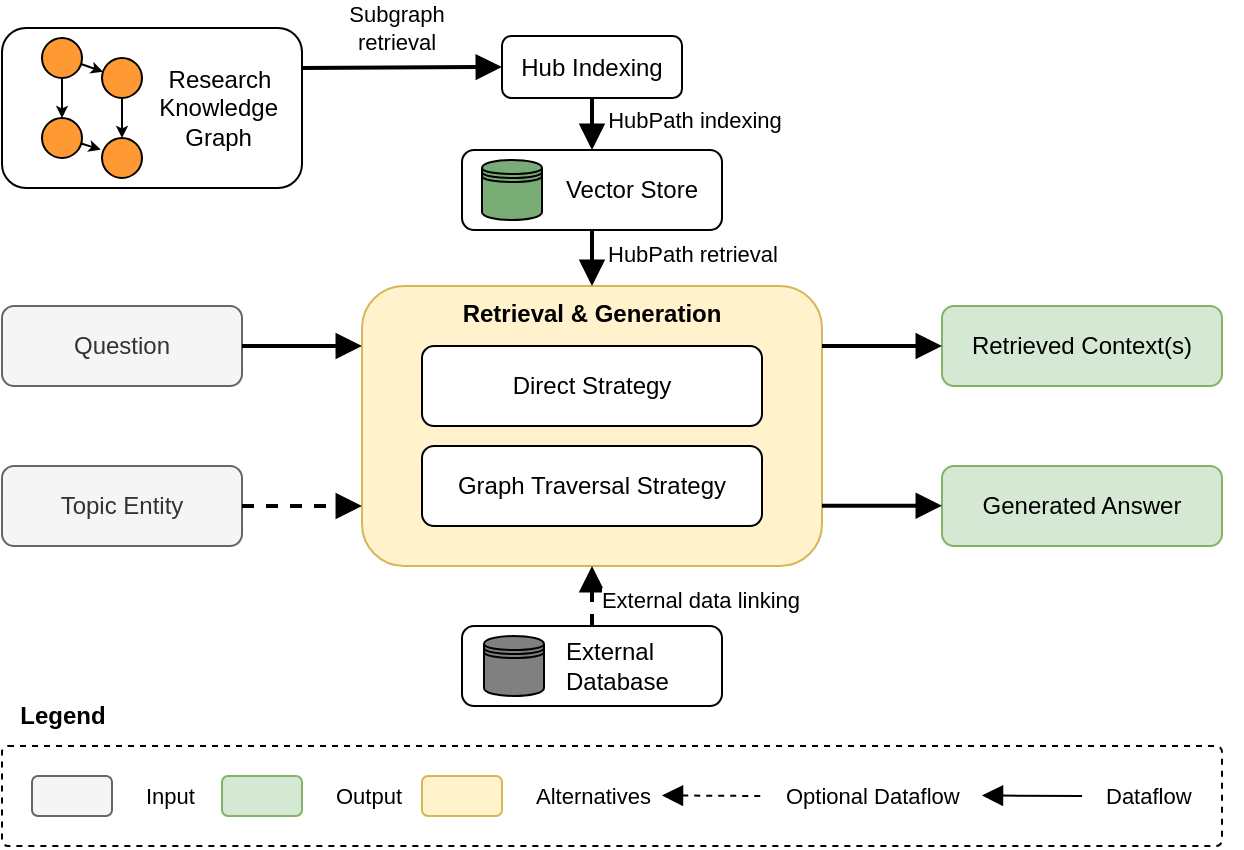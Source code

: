 <mxfile version="26.2.2" pages="6">
  <diagram id="z9pyNvjoIyBacG7m8Fhx" name="high_level">
    <mxGraphModel dx="420" dy="3534" grid="1" gridSize="10" guides="1" tooltips="1" connect="1" arrows="1" fold="1" page="1" pageScale="1" pageWidth="827" pageHeight="1169" math="0" shadow="0">
      <root>
        <mxCell id="0" />
        <mxCell id="1" parent="0" />
        <mxCell id="iCmxhuUykkAs0ZTQorXt-2" value="" style="rounded=1;whiteSpace=wrap;html=1;arcSize=6;verticalAlign=top;fontStyle=1;dashed=1;" parent="1" vertex="1">
          <mxGeometry x="1820" y="-1440" width="610" height="50" as="geometry" />
        </mxCell>
        <mxCell id="yd61jmK77WQ4cWTPp-9A-1" value="Retrieval &amp;amp; Generation" style="rounded=1;whiteSpace=wrap;html=1;verticalAlign=top;align=center;spacingLeft=0;fontStyle=1;fillColor=#fff2cc;strokeColor=#d6b656;" parent="1" vertex="1">
          <mxGeometry x="2000" y="-1670" width="230" height="140" as="geometry" />
        </mxCell>
        <mxCell id="S9MMwylLmYFjllc51Nam-2" value="HubPath indexing" style="edgeStyle=none;shape=connector;rounded=0;orthogonalLoop=1;jettySize=auto;html=1;strokeColor=default;align=center;verticalAlign=middle;fontFamily=Helvetica;fontSize=11;fontColor=default;labelBackgroundColor=default;endArrow=block;endFill=1;endSize=8;strokeWidth=2;" parent="1" source="UYAzSx55OAMIrfqe8jfI-1" target="RlWYV9KoEV2ex3ByAUpa-2" edge="1">
          <mxGeometry x="-0.2" y="51" relative="1" as="geometry">
            <mxPoint as="offset" />
          </mxGeometry>
        </mxCell>
        <mxCell id="UYAzSx55OAMIrfqe8jfI-1" value="Hub Indexing" style="rounded=1;whiteSpace=wrap;html=1;fontStyle=0" parent="1" vertex="1">
          <mxGeometry x="2070" y="-1795" width="90" height="31" as="geometry" />
        </mxCell>
        <mxCell id="UYAzSx55OAMIrfqe8jfI-2" value="Question" style="rounded=1;whiteSpace=wrap;html=1;fontStyle=0;fillColor=#f5f5f5;fontColor=#333333;strokeColor=#666666;" parent="1" vertex="1">
          <mxGeometry x="1820" y="-1660" width="120" height="40" as="geometry" />
        </mxCell>
        <mxCell id="RlWYV9KoEV2ex3ByAUpa-1" value="" style="group" parent="1" vertex="1" connectable="0">
          <mxGeometry x="2050" y="-1738" width="130" height="40" as="geometry" />
        </mxCell>
        <mxCell id="RlWYV9KoEV2ex3ByAUpa-2" value="Vector Store" style="rounded=1;whiteSpace=wrap;html=1;align=right;spacingRight=10;" parent="RlWYV9KoEV2ex3ByAUpa-1" vertex="1">
          <mxGeometry width="130" height="40" as="geometry" />
        </mxCell>
        <mxCell id="RlWYV9KoEV2ex3ByAUpa-3" value="" style="shape=datastore;whiteSpace=wrap;html=1;fontFamily=Helvetica;fontSize=11;labelBackgroundColor=default;fillColor=#79ab74;strokeColor=default;" parent="RlWYV9KoEV2ex3ByAUpa-1" vertex="1">
          <mxGeometry x="10" y="5" width="30" height="30" as="geometry" />
        </mxCell>
        <mxCell id="RlWYV9KoEV2ex3ByAUpa-4" value="Topic Entity" style="rounded=1;whiteSpace=wrap;html=1;fontStyle=0;fillColor=#f5f5f5;fontColor=#333333;strokeColor=#666666;" parent="1" vertex="1">
          <mxGeometry x="1820" y="-1580" width="120" height="40" as="geometry" />
        </mxCell>
        <mxCell id="RlWYV9KoEV2ex3ByAUpa-5" value="Direct Strategy" style="rounded=1;whiteSpace=wrap;html=1;fontStyle=0" parent="1" vertex="1">
          <mxGeometry x="2030" y="-1640" width="170" height="40" as="geometry" />
        </mxCell>
        <mxCell id="RlWYV9KoEV2ex3ByAUpa-6" value="Graph Traversal Strategy" style="rounded=1;whiteSpace=wrap;html=1;fontStyle=0" parent="1" vertex="1">
          <mxGeometry x="2030" y="-1590" width="170" height="40" as="geometry" />
        </mxCell>
        <mxCell id="S9MMwylLmYFjllc51Nam-1" value="Subgraph&lt;div&gt;&lt;span style=&quot;background-color: light-dark(#ffffff, var(--ge-dark-color, #121212)); color: light-dark(rgb(0, 0, 0), rgb(255, 255, 255));&quot;&gt;retrieval&lt;/span&gt;&lt;/div&gt;" style="edgeStyle=none;shape=connector;rounded=0;orthogonalLoop=1;jettySize=auto;html=1;strokeColor=default;align=center;verticalAlign=middle;fontFamily=Helvetica;fontSize=11;fontColor=default;labelBackgroundColor=default;endArrow=block;endFill=1;endSize=8;entryX=0;entryY=0.5;entryDx=0;entryDy=0;exitX=1;exitY=0.25;exitDx=0;exitDy=0;strokeWidth=2;" parent="1" source="fzKaw5ilwH2qy2-XiPWS-2" target="UYAzSx55OAMIrfqe8jfI-1" edge="1">
          <mxGeometry x="-0.058" y="20" relative="1" as="geometry">
            <mxPoint as="offset" />
          </mxGeometry>
        </mxCell>
        <mxCell id="S9MMwylLmYFjllc51Nam-3" value="Retrieved Context(s)" style="rounded=1;whiteSpace=wrap;html=1;fontStyle=0;fillColor=#d5e8d4;strokeColor=#82b366;" parent="1" vertex="1">
          <mxGeometry x="2290" y="-1660" width="140" height="40" as="geometry" />
        </mxCell>
        <mxCell id="S9MMwylLmYFjllc51Nam-4" value="Generated Answer" style="rounded=1;whiteSpace=wrap;html=1;fontStyle=0;fillColor=#d5e8d4;strokeColor=#82b366;" parent="1" vertex="1">
          <mxGeometry x="2290" y="-1580" width="140" height="40" as="geometry" />
        </mxCell>
        <mxCell id="fzKaw5ilwH2qy2-XiPWS-2" value="Research&amp;nbsp;&lt;div&gt;Knowledge&lt;/div&gt;&lt;div style=&quot;text-align: center;&quot;&gt;Graph&lt;/div&gt;" style="rounded=1;whiteSpace=wrap;html=1;align=right;spacingRight=10;" parent="1" vertex="1">
          <mxGeometry x="1820" y="-1799" width="150" height="80" as="geometry" />
        </mxCell>
        <mxCell id="fzKaw5ilwH2qy2-XiPWS-3" style="edgeStyle=none;shape=connector;rounded=0;orthogonalLoop=1;jettySize=auto;html=1;strokeColor=default;align=center;verticalAlign=middle;fontFamily=Helvetica;fontSize=11;fontColor=default;labelBackgroundColor=default;endArrow=classic;endFill=1;endSize=3;" parent="1" source="fzKaw5ilwH2qy2-XiPWS-5" target="fzKaw5ilwH2qy2-XiPWS-7" edge="1">
          <mxGeometry relative="1" as="geometry" />
        </mxCell>
        <mxCell id="fzKaw5ilwH2qy2-XiPWS-4" style="edgeStyle=none;shape=connector;rounded=0;orthogonalLoop=1;jettySize=auto;html=1;entryX=0.5;entryY=0;entryDx=0;entryDy=0;strokeColor=default;align=center;verticalAlign=middle;fontFamily=Helvetica;fontSize=11;fontColor=default;labelBackgroundColor=default;endArrow=classic;endFill=1;endSize=3;" parent="1" source="fzKaw5ilwH2qy2-XiPWS-5" target="fzKaw5ilwH2qy2-XiPWS-8" edge="1">
          <mxGeometry relative="1" as="geometry" />
        </mxCell>
        <mxCell id="fzKaw5ilwH2qy2-XiPWS-5" value="" style="ellipse;whiteSpace=wrap;html=1;fontFamily=Helvetica;fontSize=11;fontColor=default;labelBackgroundColor=default;fillColor=#FF9933;strokeColor=default;" parent="1" vertex="1">
          <mxGeometry x="1840" y="-1794" width="20" height="20" as="geometry" />
        </mxCell>
        <mxCell id="fzKaw5ilwH2qy2-XiPWS-6" style="edgeStyle=none;shape=connector;rounded=0;orthogonalLoop=1;jettySize=auto;html=1;entryX=0.5;entryY=0;entryDx=0;entryDy=0;strokeColor=default;align=center;verticalAlign=middle;fontFamily=Helvetica;fontSize=11;fontColor=default;labelBackgroundColor=default;endArrow=classic;endFill=1;endSize=3;" parent="1" source="fzKaw5ilwH2qy2-XiPWS-7" target="fzKaw5ilwH2qy2-XiPWS-9" edge="1">
          <mxGeometry relative="1" as="geometry" />
        </mxCell>
        <mxCell id="fzKaw5ilwH2qy2-XiPWS-7" value="" style="ellipse;whiteSpace=wrap;html=1;fontFamily=Helvetica;fontSize=11;fontColor=default;labelBackgroundColor=default;fillColor=#FF9933;strokeColor=default;" parent="1" vertex="1">
          <mxGeometry x="1870" y="-1784" width="20" height="20" as="geometry" />
        </mxCell>
        <mxCell id="fzKaw5ilwH2qy2-XiPWS-8" value="" style="ellipse;whiteSpace=wrap;html=1;fontFamily=Helvetica;fontSize=11;fontColor=default;labelBackgroundColor=default;fillColor=#FF9933;strokeColor=default;" parent="1" vertex="1">
          <mxGeometry x="1840" y="-1754" width="20" height="20" as="geometry" />
        </mxCell>
        <mxCell id="fzKaw5ilwH2qy2-XiPWS-9" value="" style="ellipse;whiteSpace=wrap;html=1;fontFamily=Helvetica;fontSize=11;fontColor=default;labelBackgroundColor=default;fillColor=#FF9933;strokeColor=default;" parent="1" vertex="1">
          <mxGeometry x="1870" y="-1744" width="20" height="20" as="geometry" />
        </mxCell>
        <mxCell id="fzKaw5ilwH2qy2-XiPWS-10" style="edgeStyle=none;shape=connector;rounded=0;orthogonalLoop=1;jettySize=auto;html=1;entryX=-0.032;entryY=0.289;entryDx=0;entryDy=0;entryPerimeter=0;strokeColor=default;align=center;verticalAlign=middle;fontFamily=Helvetica;fontSize=11;fontColor=default;labelBackgroundColor=default;endArrow=classic;endFill=1;endSize=3;" parent="1" source="fzKaw5ilwH2qy2-XiPWS-8" target="fzKaw5ilwH2qy2-XiPWS-9" edge="1">
          <mxGeometry relative="1" as="geometry" />
        </mxCell>
        <mxCell id="47j1tMcLn7sRF8fEtFdh-1" value="" style="group" parent="1" vertex="1" connectable="0">
          <mxGeometry x="2050" y="-1500" width="130" height="40" as="geometry" />
        </mxCell>
        <mxCell id="47j1tMcLn7sRF8fEtFdh-2" value="External&amp;nbsp;&lt;div&gt;Database&lt;/div&gt;" style="rounded=1;whiteSpace=wrap;html=1;align=left;spacingRight=18;spacingLeft=50;" parent="47j1tMcLn7sRF8fEtFdh-1" vertex="1">
          <mxGeometry width="130" height="40" as="geometry" />
        </mxCell>
        <mxCell id="47j1tMcLn7sRF8fEtFdh-3" value="" style="shape=datastore;whiteSpace=wrap;html=1;fontFamily=Helvetica;fontSize=11;labelBackgroundColor=default;fillColor=#808080;strokeColor=default;" parent="47j1tMcLn7sRF8fEtFdh-1" vertex="1">
          <mxGeometry x="11" y="5" width="30" height="30" as="geometry" />
        </mxCell>
        <mxCell id="47j1tMcLn7sRF8fEtFdh-7" style="edgeStyle=none;shape=connector;rounded=0;orthogonalLoop=1;jettySize=auto;html=1;entryX=0;entryY=0.214;entryDx=0;entryDy=0;entryPerimeter=0;strokeColor=default;align=center;verticalAlign=middle;fontFamily=Helvetica;fontSize=11;fontColor=default;labelBackgroundColor=default;endArrow=block;endFill=1;endSize=8;strokeWidth=2;" parent="1" source="UYAzSx55OAMIrfqe8jfI-2" target="yd61jmK77WQ4cWTPp-9A-1" edge="1">
          <mxGeometry relative="1" as="geometry" />
        </mxCell>
        <mxCell id="47j1tMcLn7sRF8fEtFdh-9" style="edgeStyle=none;shape=connector;rounded=0;orthogonalLoop=1;jettySize=auto;html=1;strokeColor=default;align=center;verticalAlign=middle;fontFamily=Helvetica;fontSize=11;fontColor=default;labelBackgroundColor=default;endArrow=block;endFill=1;endSize=8;dashed=1;strokeWidth=2;" parent="1" source="RlWYV9KoEV2ex3ByAUpa-4" edge="1">
          <mxGeometry relative="1" as="geometry">
            <mxPoint x="1940" y="-1560" as="sourcePoint" />
            <mxPoint x="2000" y="-1560" as="targetPoint" />
          </mxGeometry>
        </mxCell>
        <mxCell id="47j1tMcLn7sRF8fEtFdh-11" style="edgeStyle=none;shape=connector;rounded=0;orthogonalLoop=1;jettySize=auto;html=1;strokeColor=default;align=center;verticalAlign=middle;fontFamily=Helvetica;fontSize=11;fontColor=default;labelBackgroundColor=default;endArrow=block;endFill=1;endSize=8;entryX=0;entryY=0.5;entryDx=0;entryDy=0;strokeWidth=2;" parent="1" target="S9MMwylLmYFjllc51Nam-3" edge="1">
          <mxGeometry relative="1" as="geometry">
            <mxPoint x="2230" y="-1640" as="sourcePoint" />
            <mxPoint x="2280" y="-1640" as="targetPoint" />
          </mxGeometry>
        </mxCell>
        <mxCell id="47j1tMcLn7sRF8fEtFdh-15" style="edgeStyle=none;shape=connector;rounded=0;orthogonalLoop=1;jettySize=auto;html=1;entryX=0;entryY=0.214;entryDx=0;entryDy=0;entryPerimeter=0;strokeColor=default;align=center;verticalAlign=middle;fontFamily=Helvetica;fontSize=11;fontColor=default;labelBackgroundColor=default;endArrow=block;endFill=1;endSize=8;strokeWidth=2;" parent="1" edge="1">
          <mxGeometry relative="1" as="geometry">
            <mxPoint x="2230" y="-1560.18" as="sourcePoint" />
            <mxPoint x="2290" y="-1560.18" as="targetPoint" />
          </mxGeometry>
        </mxCell>
        <mxCell id="47j1tMcLn7sRF8fEtFdh-16" value="External data linking" style="edgeStyle=none;shape=connector;rounded=0;orthogonalLoop=1;jettySize=auto;html=1;entryX=0.5;entryY=1;entryDx=0;entryDy=0;strokeColor=default;align=center;verticalAlign=middle;fontFamily=Helvetica;fontSize=11;fontColor=default;labelBackgroundColor=default;endArrow=block;endFill=1;endSize=8;dashed=1;strokeWidth=2;" parent="1" source="47j1tMcLn7sRF8fEtFdh-2" target="yd61jmK77WQ4cWTPp-9A-1" edge="1">
          <mxGeometry x="-0.133" y="-54" relative="1" as="geometry">
            <mxPoint as="offset" />
          </mxGeometry>
        </mxCell>
        <mxCell id="47j1tMcLn7sRF8fEtFdh-17" value="HubPath retrieval" style="edgeStyle=none;shape=connector;rounded=0;orthogonalLoop=1;jettySize=auto;html=1;entryX=0.5;entryY=0;entryDx=0;entryDy=0;strokeColor=default;align=center;verticalAlign=middle;fontFamily=Helvetica;fontSize=11;fontColor=default;labelBackgroundColor=default;endArrow=block;endFill=1;endSize=8;strokeWidth=2;" parent="1" source="RlWYV9KoEV2ex3ByAUpa-2" target="yd61jmK77WQ4cWTPp-9A-1" edge="1">
          <mxGeometry x="-0.143" y="50" relative="1" as="geometry">
            <mxPoint as="offset" />
          </mxGeometry>
        </mxCell>
        <mxCell id="iCmxhuUykkAs0ZTQorXt-12" value="" style="group" parent="1" vertex="1" connectable="0">
          <mxGeometry x="2150" y="-1430" width="170" height="30" as="geometry" />
        </mxCell>
        <mxCell id="iCmxhuUykkAs0ZTQorXt-13" value="" style="edgeStyle=none;shape=connector;rounded=0;orthogonalLoop=1;jettySize=auto;html=1;strokeColor=default;align=center;verticalAlign=middle;fontFamily=Helvetica;fontSize=11;fontColor=default;labelBackgroundColor=default;endArrow=none;endFill=0;endSize=8;startArrow=block;startFill=1;startSize=8;dashed=1;" parent="iCmxhuUykkAs0ZTQorXt-12" edge="1">
          <mxGeometry x="0.013" y="10" relative="1" as="geometry">
            <mxPoint x="50" y="15" as="targetPoint" />
            <mxPoint y="14.72" as="sourcePoint" />
            <mxPoint as="offset" />
          </mxGeometry>
        </mxCell>
        <mxCell id="iCmxhuUykkAs0ZTQorXt-14" value="Optional Dataflow" style="text;html=1;align=left;verticalAlign=middle;resizable=0;points=[];autosize=1;strokeColor=none;fillColor=none;fontFamily=Helvetica;fontSize=11;fontColor=default;labelBackgroundColor=default;" parent="iCmxhuUykkAs0ZTQorXt-12" vertex="1">
          <mxGeometry x="60" width="110" height="30" as="geometry" />
        </mxCell>
        <mxCell id="iCmxhuUykkAs0ZTQorXt-15" value="" style="group" parent="1" vertex="1" connectable="0">
          <mxGeometry x="2310" y="-1430" width="130" height="30" as="geometry" />
        </mxCell>
        <mxCell id="iCmxhuUykkAs0ZTQorXt-16" value="" style="edgeStyle=none;shape=connector;rounded=0;orthogonalLoop=1;jettySize=auto;html=1;strokeColor=default;align=center;verticalAlign=middle;fontFamily=Helvetica;fontSize=11;fontColor=default;labelBackgroundColor=default;endArrow=none;endFill=0;endSize=8;startArrow=block;startFill=1;startSize=8;" parent="iCmxhuUykkAs0ZTQorXt-15" edge="1">
          <mxGeometry x="0.013" y="10" relative="1" as="geometry">
            <mxPoint x="50" y="15" as="targetPoint" />
            <mxPoint y="14.72" as="sourcePoint" />
            <mxPoint as="offset" />
          </mxGeometry>
        </mxCell>
        <mxCell id="iCmxhuUykkAs0ZTQorXt-17" value="Dataflow" style="text;html=1;align=left;verticalAlign=middle;resizable=0;points=[];autosize=1;strokeColor=none;fillColor=none;fontFamily=Helvetica;fontSize=11;fontColor=default;labelBackgroundColor=default;" parent="iCmxhuUykkAs0ZTQorXt-15" vertex="1">
          <mxGeometry x="60" width="70" height="30" as="geometry" />
        </mxCell>
        <mxCell id="iCmxhuUykkAs0ZTQorXt-3" value="" style="group" parent="1" vertex="1" connectable="0">
          <mxGeometry x="1835" y="-1430" width="105" height="30" as="geometry" />
        </mxCell>
        <mxCell id="iCmxhuUykkAs0ZTQorXt-4" value="" style="rounded=1;whiteSpace=wrap;html=1;fillColor=#f5f5f5;fontColor=#333333;strokeColor=#666666;" parent="iCmxhuUykkAs0ZTQorXt-3" vertex="1">
          <mxGeometry y="5" width="40" height="20" as="geometry" />
        </mxCell>
        <mxCell id="iCmxhuUykkAs0ZTQorXt-5" value="Input" style="text;html=1;align=left;verticalAlign=middle;resizable=0;points=[];autosize=1;strokeColor=none;fillColor=none;fontFamily=Helvetica;fontSize=11;fontColor=default;labelBackgroundColor=default;" parent="iCmxhuUykkAs0ZTQorXt-3" vertex="1">
          <mxGeometry x="55" width="50" height="30" as="geometry" />
        </mxCell>
        <mxCell id="8iwB_vy0E2iFR0hnRFmO-2" value="" style="group" parent="1" vertex="1" connectable="0">
          <mxGeometry x="1930" y="-1430" width="115" height="30" as="geometry" />
        </mxCell>
        <mxCell id="8iwB_vy0E2iFR0hnRFmO-3" value="" style="rounded=1;whiteSpace=wrap;html=1;fillColor=#d5e8d4;strokeColor=#82b366;" parent="8iwB_vy0E2iFR0hnRFmO-2" vertex="1">
          <mxGeometry y="5" width="40" height="20" as="geometry" />
        </mxCell>
        <mxCell id="8iwB_vy0E2iFR0hnRFmO-4" value="Output" style="text;html=1;align=left;verticalAlign=middle;resizable=0;points=[];autosize=1;strokeColor=none;fillColor=none;fontFamily=Helvetica;fontSize=11;fontColor=default;labelBackgroundColor=default;" parent="8iwB_vy0E2iFR0hnRFmO-2" vertex="1">
          <mxGeometry x="55" width="60" height="30" as="geometry" />
        </mxCell>
        <mxCell id="8iwB_vy0E2iFR0hnRFmO-5" value="" style="group" parent="1" vertex="1" connectable="0">
          <mxGeometry x="2030" y="-1430" width="135" height="30" as="geometry" />
        </mxCell>
        <mxCell id="8iwB_vy0E2iFR0hnRFmO-6" value="" style="rounded=1;whiteSpace=wrap;html=1;strokeColor=#d6b656;fillColor=#fff2cc;" parent="8iwB_vy0E2iFR0hnRFmO-5" vertex="1">
          <mxGeometry y="5" width="40" height="20" as="geometry" />
        </mxCell>
        <mxCell id="8iwB_vy0E2iFR0hnRFmO-7" value="Alternatives" style="text;html=1;align=left;verticalAlign=middle;resizable=0;points=[];autosize=1;strokeColor=none;fillColor=none;fontFamily=Helvetica;fontSize=11;fontColor=default;labelBackgroundColor=default;" parent="8iwB_vy0E2iFR0hnRFmO-5" vertex="1">
          <mxGeometry x="55" width="80" height="30" as="geometry" />
        </mxCell>
        <mxCell id="yvPPW-ldlqKSzRl8K9qQ-1" value="Legend" style="text;html=1;align=center;verticalAlign=middle;resizable=0;points=[];autosize=1;strokeColor=none;fillColor=none;fontStyle=1" parent="1" vertex="1">
          <mxGeometry x="1820" y="-1470" width="60" height="30" as="geometry" />
        </mxCell>
      </root>
    </mxGraphModel>
  </diagram>
  <diagram id="Ib72uq6QsavFtgj6Iqev" name="Overview_topic_strat">
    <mxGraphModel dx="420" dy="3534" grid="1" gridSize="10" guides="1" tooltips="1" connect="1" arrows="1" fold="1" page="1" pageScale="1" pageWidth="827" pageHeight="1169" math="0" shadow="0">
      <root>
        <mxCell id="0" />
        <mxCell id="1" parent="0" />
        <mxCell id="VXG7rwa6T3n1axvl94qu-51" value="Link with&amp;nbsp;&lt;div&gt;external data&lt;/div&gt;" style="edgeStyle=orthogonalEdgeStyle;shape=connector;rounded=0;orthogonalLoop=1;jettySize=auto;html=1;strokeColor=default;align=center;verticalAlign=middle;fontFamily=Helvetica;fontSize=11;fontColor=default;labelBackgroundColor=default;endArrow=block;endFill=1;endSize=8;strokeWidth=2;startArrow=classic;startFill=1;dashed=1;" parent="1" source="VXG7rwa6T3n1axvl94qu-41" target="9xuCtQb37TjOV6HH3uzE-16" edge="1">
          <mxGeometry x="0.717" y="-22" relative="1" as="geometry">
            <mxPoint x="1893.991" y="-1650" as="targetPoint" />
            <mxPoint as="offset" />
            <Array as="points">
              <mxPoint x="1880" y="-1770" />
            </Array>
          </mxGeometry>
        </mxCell>
        <mxCell id="VXG7rwa6T3n1axvl94qu-39" style="edgeStyle=none;shape=connector;rounded=0;orthogonalLoop=1;jettySize=auto;html=1;strokeColor=#6c8ebf;align=center;verticalAlign=middle;fontFamily=Helvetica;fontSize=11;fontColor=default;labelBackgroundColor=default;endArrow=block;endFill=1;endSize=8;strokeWidth=2;fillColor=#dae8fc;" parent="1" source="VXG7rwa6T3n1axvl94qu-22" target="VXG7rwa6T3n1axvl94qu-38" edge="1">
          <mxGeometry relative="1" as="geometry" />
        </mxCell>
        <mxCell id="NgpTF1ZKF8BH9jz6axu5-24" value="" style="rounded=1;whiteSpace=wrap;html=1;arcSize=6;verticalAlign=top;fontStyle=1;dashed=1;" parent="1" vertex="1">
          <mxGeometry x="2190" y="-2193" width="162" height="83" as="geometry" />
        </mxCell>
        <mxCell id="VXG7rwa6T3n1axvl94qu-1" style="edgeStyle=none;shape=connector;rounded=0;orthogonalLoop=1;jettySize=auto;html=1;strokeColor=default;align=center;verticalAlign=middle;fontFamily=Helvetica;fontSize=11;fontColor=default;labelBackgroundColor=default;endArrow=block;endFill=1;endSize=8;strokeWidth=2;" parent="1" source="VXG7rwa6T3n1axvl94qu-2" target="LCI2MtWA2lsVyCXawCRY-1" edge="1">
          <mxGeometry relative="1" as="geometry" />
        </mxCell>
        <mxCell id="VXG7rwa6T3n1axvl94qu-2" value="Natural Language Question" style="rounded=1;whiteSpace=wrap;html=1;fillColor=#E6E6E6;" parent="1" vertex="1">
          <mxGeometry x="2025" y="-2193" width="120" height="40" as="geometry" />
        </mxCell>
        <mxCell id="VXG7rwa6T3n1axvl94qu-18" style="edgeStyle=none;shape=connector;rounded=0;orthogonalLoop=1;jettySize=auto;html=1;strokeColor=#6c8ebf;align=center;verticalAlign=middle;fontFamily=Helvetica;fontSize=11;fontColor=default;labelBackgroundColor=default;endArrow=block;endFill=1;endSize=8;strokeWidth=2;fillColor=#dae8fc;" parent="1" source="VXG7rwa6T3n1axvl94qu-24" target="VXG7rwa6T3n1axvl94qu-22" edge="1">
          <mxGeometry relative="1" as="geometry" />
        </mxCell>
        <mxCell id="VXG7rwa6T3n1axvl94qu-19" style="edgeStyle=none;shape=connector;rounded=0;orthogonalLoop=1;jettySize=auto;html=1;strokeColor=#6c8ebf;align=center;verticalAlign=middle;fontFamily=Helvetica;fontSize=11;fontColor=default;labelBackgroundColor=default;endArrow=block;endFill=1;endSize=8;startArrow=block;startFill=1;startSize=8;strokeWidth=2;fillColor=#dae8fc;" parent="1" edge="1">
          <mxGeometry relative="1" as="geometry">
            <mxPoint x="1950" y="-2080" as="sourcePoint" />
            <mxPoint x="2038" y="-2050" as="targetPoint" />
          </mxGeometry>
        </mxCell>
        <mxCell id="VXG7rwa6T3n1axvl94qu-20" value="Search" style="edgeLabel;html=1;align=center;verticalAlign=middle;resizable=0;points=[];fontFamily=Helvetica;fontSize=11;fontColor=default;labelBackgroundColor=none;" parent="VXG7rwa6T3n1axvl94qu-19" vertex="1" connectable="0">
          <mxGeometry relative="1" as="geometry">
            <mxPoint x="-7" y="13" as="offset" />
          </mxGeometry>
        </mxCell>
        <mxCell id="VXG7rwa6T3n1axvl94qu-22" value="Find Hub Root Entities" style="rounded=1;whiteSpace=wrap;html=1;" parent="1" vertex="1">
          <mxGeometry x="1810.0" y="-2120" width="139.18" height="40" as="geometry" />
        </mxCell>
        <mxCell id="VXG7rwa6T3n1axvl94qu-23" value="" style="group" parent="1" vertex="1" connectable="0">
          <mxGeometry x="1818.18" y="-2193" width="120" height="40" as="geometry" />
        </mxCell>
        <mxCell id="VXG7rwa6T3n1axvl94qu-24" value="Topic Entity" style="rounded=1;whiteSpace=wrap;html=1;fillColor=#E6E6E6;spacingLeft=28;" parent="VXG7rwa6T3n1axvl94qu-23" vertex="1">
          <mxGeometry width="120" height="40" as="geometry" />
        </mxCell>
        <mxCell id="VXG7rwa6T3n1axvl94qu-25" value="" style="ellipse;whiteSpace=wrap;html=1;fontFamily=Helvetica;fontSize=11;fontColor=default;labelBackgroundColor=default;fillColor=#FF9933;strokeColor=default;" parent="VXG7rwa6T3n1axvl94qu-23" vertex="1">
          <mxGeometry x="20" y="10" width="20" height="20" as="geometry" />
        </mxCell>
        <mxCell id="VXG7rwa6T3n1axvl94qu-26" value="" style="group;strokeColor=none;" parent="1" vertex="1" connectable="0">
          <mxGeometry x="1810" y="-2060" width="140" height="130" as="geometry" />
        </mxCell>
        <mxCell id="VXG7rwa6T3n1axvl94qu-27" value="Hub Root Entity 0&lt;br&gt;&lt;div&gt;&lt;span style=&quot;background-color: initial;&quot;&gt;Hub Root Entity&lt;/span&gt;&amp;nbsp;1&lt;/div&gt;&lt;div style=&quot;text-align: center;&quot;&gt;...&lt;/div&gt;&lt;div&gt;&lt;span style=&quot;background-color: initial;&quot;&gt;Hub Root Entity&lt;/span&gt;&amp;nbsp;N&lt;/div&gt;" style="rounded=0;whiteSpace=wrap;html=1;align=left;spacingLeft=5;" parent="VXG7rwa6T3n1axvl94qu-26" vertex="1">
          <mxGeometry width="140" height="80" as="geometry" />
        </mxCell>
        <mxCell id="VXG7rwa6T3n1axvl94qu-28" value="" style="ellipse;whiteSpace=wrap;html=1;fontFamily=Helvetica;fontSize=11;fontColor=default;labelBackgroundColor=default;fillColor=#FF9933;strokeColor=default;" parent="VXG7rwa6T3n1axvl94qu-26" vertex="1">
          <mxGeometry x="110" y="10" width="20" height="20" as="geometry" />
        </mxCell>
        <mxCell id="VXG7rwa6T3n1axvl94qu-29" value="" style="ellipse;whiteSpace=wrap;html=1;fontFamily=Helvetica;fontSize=11;fontColor=default;labelBackgroundColor=default;fillColor=#FF9933;strokeColor=default;" parent="VXG7rwa6T3n1axvl94qu-26" vertex="1">
          <mxGeometry x="110" y="30" width="20" height="20" as="geometry" />
        </mxCell>
        <mxCell id="VXG7rwa6T3n1axvl94qu-30" value="" style="ellipse;whiteSpace=wrap;html=1;fontFamily=Helvetica;fontSize=11;fontColor=default;labelBackgroundColor=default;fillColor=#FF9933;strokeColor=default;" parent="VXG7rwa6T3n1axvl94qu-26" vertex="1">
          <mxGeometry x="110" y="50" width="20" height="20" as="geometry" />
        </mxCell>
        <mxCell id="VXG7rwa6T3n1axvl94qu-36" style="edgeStyle=none;shape=connector;rounded=0;orthogonalLoop=1;jettySize=auto;html=1;strokeColor=#6c8ebf;align=center;verticalAlign=middle;fontFamily=Helvetica;fontSize=11;fontColor=default;labelBackgroundColor=default;endArrow=block;endFill=1;endSize=8;startArrow=block;startFill=1;startSize=8;strokeWidth=2;fillColor=#dae8fc;" parent="1" source="VXG7rwa6T3n1axvl94qu-38" target="VXG7rwa6T3n1axvl94qu-4" edge="1">
          <mxGeometry relative="1" as="geometry">
            <mxPoint x="2068" y="-1930" as="sourcePoint" />
            <mxPoint x="1937" y="-1930" as="targetPoint" />
          </mxGeometry>
        </mxCell>
        <mxCell id="wqxz7voQuJzvQZjcXxDZ-1" value="Retrieve by&amp;nbsp;&lt;div&gt;Hub Root(s)&lt;/div&gt;" style="edgeLabel;html=1;align=center;verticalAlign=middle;resizable=0;points=[];labelBackgroundColor=none;" parent="VXG7rwa6T3n1axvl94qu-36" vertex="1" connectable="0">
          <mxGeometry x="-0.037" y="4" relative="1" as="geometry">
            <mxPoint y="34" as="offset" />
          </mxGeometry>
        </mxCell>
        <mxCell id="9xuCtQb37TjOV6HH3uzE-5" style="edgeStyle=orthogonalEdgeStyle;shape=connector;rounded=0;orthogonalLoop=1;jettySize=auto;html=1;strokeColor=#6c8ebf;strokeWidth=2;align=center;verticalAlign=middle;fontFamily=Helvetica;fontSize=11;fontColor=default;labelBackgroundColor=default;endArrow=block;endFill=1;endSize=8;fillColor=#dae8fc;" parent="1" source="VXG7rwa6T3n1axvl94qu-38" target="9xuCtQb37TjOV6HH3uzE-2" edge="1">
          <mxGeometry relative="1" as="geometry">
            <Array as="points">
              <mxPoint x="1879" y="-1830" />
            </Array>
          </mxGeometry>
        </mxCell>
        <mxCell id="VXG7rwa6T3n1axvl94qu-38" value="Get HubPaths&amp;nbsp;&lt;div&gt;by root entities&lt;/div&gt;" style="rounded=1;whiteSpace=wrap;html=1;" parent="1" vertex="1">
          <mxGeometry x="1818.18" y="-1940" width="122" height="40" as="geometry" />
        </mxCell>
        <mxCell id="VXG7rwa6T3n1axvl94qu-40" value="" style="group" parent="1" vertex="1" connectable="0">
          <mxGeometry x="1813.65" y="-1670" width="130" height="40" as="geometry" />
        </mxCell>
        <mxCell id="VXG7rwa6T3n1axvl94qu-41" value="External&amp;nbsp;&lt;div&gt;Database&lt;/div&gt;" style="rounded=1;whiteSpace=wrap;html=1;align=left;spacingRight=10;spacingLeft=50;strokeColor=none;" parent="VXG7rwa6T3n1axvl94qu-40" vertex="1">
          <mxGeometry width="130" height="40" as="geometry" />
        </mxCell>
        <mxCell id="VXG7rwa6T3n1axvl94qu-42" value="" style="shape=datastore;whiteSpace=wrap;html=1;fontFamily=Helvetica;fontSize=11;labelBackgroundColor=default;fillColor=#808080;strokeColor=default;" parent="VXG7rwa6T3n1axvl94qu-40" vertex="1">
          <mxGeometry x="10" y="5" width="30" height="30" as="geometry" />
        </mxCell>
        <mxCell id="VXG7rwa6T3n1axvl94qu-43" value="" style="group" parent="1" vertex="1" connectable="0">
          <mxGeometry x="1810" y="-1780" width="140" height="80" as="geometry" />
        </mxCell>
        <mxCell id="VXG7rwa6T3n1axvl94qu-44" value="Document Data 0&lt;br&gt;&lt;div&gt;&lt;span style=&quot;background-color: initial;&quot;&gt;Document Data&amp;nbsp;&lt;/span&gt;1&lt;/div&gt;&lt;div style=&quot;text-align: center;&quot;&gt;...&lt;/div&gt;&lt;div&gt;&lt;span style=&quot;background-color: initial;&quot;&gt;Document Data&lt;/span&gt;&amp;nbsp;N&lt;/div&gt;" style="rounded=0;whiteSpace=wrap;html=1;align=left;spacingLeft=5;" parent="VXG7rwa6T3n1axvl94qu-43" vertex="1">
          <mxGeometry width="140" height="80" as="geometry" />
        </mxCell>
        <mxCell id="VXG7rwa6T3n1axvl94qu-45" value="" style="verticalLabelPosition=bottom;html=1;verticalAlign=top;align=center;strokeColor=none;fillColor=#FF9933;shape=mxgraph.azure.file_2;pointerEvents=1;fontFamily=Helvetica;fontSize=11;fontColor=default;labelBackgroundColor=default;" parent="VXG7rwa6T3n1axvl94qu-43" vertex="1">
          <mxGeometry x="110" y="10" width="20" height="20" as="geometry" />
        </mxCell>
        <mxCell id="VXG7rwa6T3n1axvl94qu-46" value="" style="verticalLabelPosition=bottom;html=1;verticalAlign=top;align=center;strokeColor=none;fillColor=#FF9933;shape=mxgraph.azure.file_2;pointerEvents=1;fontFamily=Helvetica;fontSize=11;fontColor=default;labelBackgroundColor=default;" parent="VXG7rwa6T3n1axvl94qu-43" vertex="1">
          <mxGeometry x="110" y="30" width="20" height="20" as="geometry" />
        </mxCell>
        <mxCell id="VXG7rwa6T3n1axvl94qu-47" value="" style="verticalLabelPosition=bottom;html=1;verticalAlign=top;align=center;strokeColor=none;fillColor=#FF9933;shape=mxgraph.azure.file_2;pointerEvents=1;fontFamily=Helvetica;fontSize=11;fontColor=default;labelBackgroundColor=default;" parent="VXG7rwa6T3n1axvl94qu-43" vertex="1">
          <mxGeometry x="110" y="50" width="20" height="20" as="geometry" />
        </mxCell>
        <mxCell id="VXG7rwa6T3n1axvl94qu-69" value="If list is empty, increase&amp;nbsp;&lt;div&gt;traversal&amp;nbsp;&lt;span style=&quot;background-color: light-dark(#ffffff, var(--ge-dark-color, #121212)); color: light-dark(rgb(0, 0, 0), rgb(255, 255, 255));&quot;&gt;level&lt;/span&gt;&lt;/div&gt;" style="edgeStyle=orthogonalEdgeStyle;shape=connector;rounded=0;orthogonalLoop=1;jettySize=auto;html=1;strokeColor=#6c8ebf;align=center;verticalAlign=middle;fontFamily=Helvetica;fontSize=11;fontColor=default;labelBackgroundColor=default;endArrow=block;endFill=1;endSize=8;fillColor=#dae8fc;strokeWidth=2;dashed=1;" parent="1" source="VXG7rwa6T3n1axvl94qu-67" target="VXG7rwa6T3n1axvl94qu-22" edge="1">
          <mxGeometry x="-0.616" y="20" relative="1" as="geometry">
            <mxPoint x="1848" y="-1910" as="targetPoint" />
            <Array as="points">
              <mxPoint x="2060" y="-1620" />
              <mxPoint x="1788" y="-1620" />
              <mxPoint x="1788" y="-2100" />
            </Array>
            <mxPoint as="offset" />
          </mxGeometry>
        </mxCell>
        <mxCell id="3RDOnzK-BSarXBcLRPvF-1" value="" style="group" parent="1" vertex="1" connectable="0">
          <mxGeometry x="2030" y="-1730" width="130" height="50" as="geometry" />
        </mxCell>
        <mxCell id="VXG7rwa6T3n1axvl94qu-67" value="Generate Partial&lt;div&gt;Answers if possible&lt;/div&gt;" style="rounded=1;whiteSpace=wrap;html=1;" parent="3RDOnzK-BSarXBcLRPvF-1" vertex="1">
          <mxGeometry x="-10" y="10" width="129.17" height="40" as="geometry" />
        </mxCell>
        <mxCell id="VXG7rwa6T3n1axvl94qu-68" value="" style="verticalLabelPosition=bottom;aspect=fixed;html=1;shape=mxgraph.salesforce.bots;fontFamily=Helvetica;fontSize=11;fontColor=default;labelBackgroundColor=default;fillColor=default;strokeColor=default;" parent="3RDOnzK-BSarXBcLRPvF-1" vertex="1">
          <mxGeometry x="108.333" width="20" height="20" as="geometry" />
        </mxCell>
        <mxCell id="NROx_S-f0YVVimhyRRL5-1" value="Legend" style="rounded=1;whiteSpace=wrap;html=1;arcSize=6;verticalAlign=top;fontStyle=1;dashed=1;" parent="1" vertex="1">
          <mxGeometry x="1794" y="-1565" width="346" height="85" as="geometry" />
        </mxCell>
        <mxCell id="NROx_S-f0YVVimhyRRL5-8" value="" style="group" parent="1" vertex="1" connectable="0">
          <mxGeometry x="1890" y="-1510" width="114" height="30" as="geometry" />
        </mxCell>
        <mxCell id="NROx_S-f0YVVimhyRRL5-9" value="" style="edgeStyle=none;shape=connector;rounded=0;orthogonalLoop=1;jettySize=auto;html=1;strokeColor=default;align=center;verticalAlign=middle;fontFamily=Helvetica;fontSize=11;fontColor=default;labelBackgroundColor=default;endArrow=none;endFill=0;endSize=8;startArrow=block;startFill=1;startSize=8;dashed=1;" parent="NROx_S-f0YVVimhyRRL5-8" edge="1">
          <mxGeometry x="0.013" y="10" relative="1" as="geometry">
            <mxPoint x="34" y="15" as="targetPoint" />
            <mxPoint y="14.72" as="sourcePoint" />
            <mxPoint as="offset" />
          </mxGeometry>
        </mxCell>
        <mxCell id="NROx_S-f0YVVimhyRRL5-10" value="Alternative" style="text;html=1;align=center;verticalAlign=middle;resizable=0;points=[];autosize=1;strokeColor=none;fillColor=none;fontFamily=Helvetica;fontSize=11;fontColor=default;labelBackgroundColor=default;" parent="NROx_S-f0YVVimhyRRL5-8" vertex="1">
          <mxGeometry x="34" width="80" height="30" as="geometry" />
        </mxCell>
        <mxCell id="NROx_S-f0YVVimhyRRL5-11" value="" style="group" parent="1" vertex="1" connectable="0">
          <mxGeometry x="2010" y="-1510" width="115" height="30" as="geometry" />
        </mxCell>
        <mxCell id="NROx_S-f0YVVimhyRRL5-12" value="" style="edgeStyle=none;shape=connector;rounded=0;orthogonalLoop=1;jettySize=auto;html=1;strokeColor=default;align=center;verticalAlign=middle;fontFamily=Helvetica;fontSize=11;fontColor=default;labelBackgroundColor=default;endArrow=none;endFill=0;endSize=8;startArrow=block;startFill=1;startSize=8;" parent="NROx_S-f0YVVimhyRRL5-11" edge="1">
          <mxGeometry x="0.013" y="10" relative="1" as="geometry">
            <mxPoint x="33" y="15" as="targetPoint" />
            <mxPoint y="14.72" as="sourcePoint" />
            <mxPoint as="offset" />
          </mxGeometry>
        </mxCell>
        <mxCell id="NROx_S-f0YVVimhyRRL5-13" value="Interaction" style="text;html=1;align=center;verticalAlign=middle;resizable=0;points=[];autosize=1;strokeColor=none;fillColor=none;fontFamily=Helvetica;fontSize=11;fontColor=default;labelBackgroundColor=default;" parent="NROx_S-f0YVVimhyRRL5-11" vertex="1">
          <mxGeometry x="30" width="70" height="30" as="geometry" />
        </mxCell>
        <mxCell id="NROx_S-f0YVVimhyRRL5-14" value="" style="verticalLabelPosition=bottom;aspect=fixed;html=1;shape=mxgraph.salesforce.bots;fontFamily=Helvetica;fontSize=11;fontColor=default;labelBackgroundColor=default;fillColor=default;strokeColor=default;" parent="1" vertex="1">
          <mxGeometry x="2072.0" y="-1535.5" width="17.89" height="17" as="geometry" />
        </mxCell>
        <mxCell id="NROx_S-f0YVVimhyRRL5-15" value="LLM" style="text;html=1;align=center;verticalAlign=middle;resizable=0;points=[];autosize=1;strokeColor=none;fillColor=none;fontFamily=Helvetica;fontSize=11;fontColor=default;labelBackgroundColor=default;" parent="1" vertex="1">
          <mxGeometry x="2089.89" y="-1540" width="40" height="30" as="geometry" />
        </mxCell>
        <mxCell id="LCI2MtWA2lsVyCXawCRY-2" value="" style="edgeStyle=orthogonalEdgeStyle;shape=connector;rounded=0;orthogonalLoop=1;jettySize=auto;html=1;strokeColor=#6c8ebf;align=center;verticalAlign=middle;fontFamily=Helvetica;fontSize=11;fontColor=default;labelBackgroundColor=default;endArrow=block;endFill=1;endSize=8;strokeWidth=2;fillColor=#dae8fc;" parent="1" source="LCI2MtWA2lsVyCXawCRY-1" target="VXG7rwa6T3n1axvl94qu-22" edge="1">
          <mxGeometry x="-0.058" y="-30" relative="1" as="geometry">
            <Array as="points" />
            <mxPoint as="offset" />
          </mxGeometry>
        </mxCell>
        <mxCell id="NgpTF1ZKF8BH9jz6axu5-5" value="" style="edgeStyle=orthogonalEdgeStyle;shape=connector;rounded=0;orthogonalLoop=1;jettySize=auto;html=1;strokeColor=#82b366;strokeWidth=2;align=center;verticalAlign=middle;fontFamily=Helvetica;fontSize=11;fontColor=default;labelBackgroundColor=default;endArrow=block;endFill=1;endSize=8;fillColor=#d5e8d4;entryX=0.5;entryY=0;entryDx=0;entryDy=0;" parent="1" source="LCI2MtWA2lsVyCXawCRY-1" target="9xuCtQb37TjOV6HH3uzE-1" edge="1">
          <mxGeometry x="-0.54" y="14" relative="1" as="geometry">
            <mxPoint x="2210.56" y="-2174" as="sourcePoint" />
            <mxPoint x="2380" y="-1990" as="targetPoint" />
            <Array as="points">
              <mxPoint x="2291" y="-2100" />
            </Array>
            <mxPoint as="offset" />
          </mxGeometry>
        </mxCell>
        <mxCell id="LCI2MtWA2lsVyCXawCRY-1" value="Extract Question Components" style="rounded=1;whiteSpace=wrap;html=1;" parent="1" vertex="1">
          <mxGeometry x="2015" y="-2120" width="140" height="40" as="geometry" />
        </mxCell>
        <mxCell id="VXG7rwa6T3n1axvl94qu-3" value="" style="group" parent="1" vertex="1" connectable="0">
          <mxGeometry x="2020" y="-1940" width="130" height="40" as="geometry" />
        </mxCell>
        <mxCell id="VXG7rwa6T3n1axvl94qu-4" value="Vector Store" style="rounded=1;whiteSpace=wrap;html=1;align=right;spacingRight=10;strokeColor=none;" parent="VXG7rwa6T3n1axvl94qu-3" vertex="1">
          <mxGeometry width="130" height="40" as="geometry" />
        </mxCell>
        <mxCell id="VXG7rwa6T3n1axvl94qu-5" value="" style="shape=datastore;whiteSpace=wrap;html=1;fontFamily=Helvetica;fontSize=11;labelBackgroundColor=default;fillColor=#79ab74;strokeColor=default;" parent="VXG7rwa6T3n1axvl94qu-3" vertex="1">
          <mxGeometry x="10" y="5" width="30" height="30" as="geometry" />
        </mxCell>
        <mxCell id="VXG7rwa6T3n1axvl94qu-16" value="Indexing&amp;nbsp;&lt;div&gt;(before retrieval)&lt;/div&gt;" style="edgeStyle=none;shape=connector;rounded=0;orthogonalLoop=1;jettySize=auto;html=1;strokeColor=#666666;align=center;verticalAlign=middle;fontFamily=Helvetica;fontSize=11;fontColor=default;labelBackgroundColor=default;endArrow=block;endFill=1;endSize=8;strokeWidth=2;" parent="1" target="VXG7rwa6T3n1axvl94qu-4" edge="1">
          <mxGeometry y="55" relative="1" as="geometry">
            <mxPoint as="offset" />
            <mxPoint x="2085" y="-1979" as="sourcePoint" />
          </mxGeometry>
        </mxCell>
        <mxCell id="VXG7rwa6T3n1axvl94qu-17" value="" style="verticalLabelPosition=bottom;aspect=fixed;html=1;shape=mxgraph.salesforce.bots;fontFamily=Helvetica;fontSize=11;fontColor=default;labelBackgroundColor=default;fillColor=default;strokeColor=default;" parent="1" vertex="1">
          <mxGeometry x="2096" y="-1980" width="20" height="20" as="geometry" />
        </mxCell>
        <mxCell id="NgpTF1ZKF8BH9jz6axu5-4" value="" style="group;labelBackgroundColor=none;labelBorderColor=none;textShadow=0;strokeColor=none;rounded=1;" parent="1" vertex="1" connectable="0">
          <mxGeometry x="2025" y="-2060" width="150" height="80" as="geometry" />
        </mxCell>
        <mxCell id="VXG7rwa6T3n1axvl94qu-7" value="Research&amp;nbsp;&lt;div&gt;Knowledge&lt;/div&gt;&lt;div style=&quot;text-align: center;&quot;&gt;Graph&lt;/div&gt;" style="rounded=0;whiteSpace=wrap;html=1;align=right;spacingRight=10;strokeColor=none;strokeWidth=2;fillColor=none;" parent="NgpTF1ZKF8BH9jz6axu5-4" vertex="1">
          <mxGeometry width="150" height="80" as="geometry" />
        </mxCell>
        <mxCell id="VXG7rwa6T3n1axvl94qu-10" value="" style="ellipse;whiteSpace=wrap;html=1;fontFamily=Helvetica;fontSize=11;fontColor=default;labelBackgroundColor=default;fillColor=#FF9933;strokeColor=default;" parent="NgpTF1ZKF8BH9jz6axu5-4" vertex="1">
          <mxGeometry x="20" y="5" width="20" height="20" as="geometry" />
        </mxCell>
        <mxCell id="VXG7rwa6T3n1axvl94qu-12" value="" style="ellipse;whiteSpace=wrap;html=1;fontFamily=Helvetica;fontSize=11;fontColor=default;labelBackgroundColor=default;fillColor=#FF9933;strokeColor=default;" parent="NgpTF1ZKF8BH9jz6axu5-4" vertex="1">
          <mxGeometry x="50" y="15" width="20" height="20" as="geometry" />
        </mxCell>
        <mxCell id="VXG7rwa6T3n1axvl94qu-13" value="" style="ellipse;whiteSpace=wrap;html=1;fontFamily=Helvetica;fontSize=11;fontColor=default;labelBackgroundColor=default;fillColor=#FF9933;strokeColor=default;" parent="NgpTF1ZKF8BH9jz6axu5-4" vertex="1">
          <mxGeometry x="20" y="45" width="20" height="20" as="geometry" />
        </mxCell>
        <mxCell id="VXG7rwa6T3n1axvl94qu-14" value="" style="ellipse;whiteSpace=wrap;html=1;fontFamily=Helvetica;fontSize=11;fontColor=default;labelBackgroundColor=default;fillColor=#FF9933;strokeColor=default;" parent="NgpTF1ZKF8BH9jz6axu5-4" vertex="1">
          <mxGeometry x="50" y="55" width="20" height="20" as="geometry" />
        </mxCell>
        <mxCell id="VXG7rwa6T3n1axvl94qu-8" style="edgeStyle=none;shape=connector;rounded=0;orthogonalLoop=1;jettySize=auto;html=1;strokeColor=default;align=center;verticalAlign=middle;fontFamily=Helvetica;fontSize=11;fontColor=default;labelBackgroundColor=default;endArrow=classic;endFill=1;endSize=3;" parent="NgpTF1ZKF8BH9jz6axu5-4" source="VXG7rwa6T3n1axvl94qu-10" target="VXG7rwa6T3n1axvl94qu-12" edge="1">
          <mxGeometry relative="1" as="geometry" />
        </mxCell>
        <mxCell id="VXG7rwa6T3n1axvl94qu-9" style="edgeStyle=none;shape=connector;rounded=0;orthogonalLoop=1;jettySize=auto;html=1;entryX=0.5;entryY=0;entryDx=0;entryDy=0;strokeColor=default;align=center;verticalAlign=middle;fontFamily=Helvetica;fontSize=11;fontColor=default;labelBackgroundColor=default;endArrow=classic;endFill=1;endSize=3;" parent="NgpTF1ZKF8BH9jz6axu5-4" source="VXG7rwa6T3n1axvl94qu-10" target="VXG7rwa6T3n1axvl94qu-13" edge="1">
          <mxGeometry relative="1" as="geometry" />
        </mxCell>
        <mxCell id="VXG7rwa6T3n1axvl94qu-11" style="edgeStyle=none;shape=connector;rounded=0;orthogonalLoop=1;jettySize=auto;html=1;entryX=0.5;entryY=0;entryDx=0;entryDy=0;strokeColor=default;align=center;verticalAlign=middle;fontFamily=Helvetica;fontSize=11;fontColor=default;labelBackgroundColor=default;endArrow=classic;endFill=1;endSize=3;" parent="NgpTF1ZKF8BH9jz6axu5-4" source="VXG7rwa6T3n1axvl94qu-12" target="VXG7rwa6T3n1axvl94qu-14" edge="1">
          <mxGeometry relative="1" as="geometry" />
        </mxCell>
        <mxCell id="VXG7rwa6T3n1axvl94qu-15" style="edgeStyle=none;shape=connector;rounded=0;orthogonalLoop=1;jettySize=auto;html=1;entryX=-0.032;entryY=0.289;entryDx=0;entryDy=0;entryPerimeter=0;strokeColor=default;align=center;verticalAlign=middle;fontFamily=Helvetica;fontSize=11;fontColor=default;labelBackgroundColor=default;endArrow=classic;endFill=1;endSize=3;" parent="NgpTF1ZKF8BH9jz6axu5-4" source="VXG7rwa6T3n1axvl94qu-13" target="VXG7rwa6T3n1axvl94qu-14" edge="1">
          <mxGeometry relative="1" as="geometry" />
        </mxCell>
        <mxCell id="NgpTF1ZKF8BH9jz6axu5-8" value="" style="group" parent="1" vertex="1" connectable="0">
          <mxGeometry x="2290" y="-1580" width="110" height="55" as="geometry" />
        </mxCell>
        <mxCell id="NgpTF1ZKF8BH9jz6axu5-9" value="Retrieved&lt;div&gt;&lt;span style=&quot;background-color: transparent; color: light-dark(rgb(0, 0, 0), rgb(255, 255, 255));&quot;&gt;Context&lt;/span&gt;&lt;/div&gt;" style="rounded=1;whiteSpace=wrap;html=1;fillColor=#e1d5e7;strokeColor=#9673a6;" parent="NgpTF1ZKF8BH9jz6axu5-8" vertex="1">
          <mxGeometry y="15" width="100" height="40" as="geometry" />
        </mxCell>
        <mxCell id="NgpTF1ZKF8BH9jz6axu5-17" value="" style="edgeStyle=none;shape=connector;rounded=0;orthogonalLoop=1;jettySize=auto;html=1;strokeColor=#6c8ebf;align=center;verticalAlign=middle;fontFamily=Helvetica;fontSize=11;fontColor=default;labelBackgroundColor=default;endArrow=none;endFill=0;endSize=8;startArrow=block;startFill=1;startSize=8;fillColor=#dae8fc;strokeWidth=2;" parent="1" edge="1">
          <mxGeometry x="0.013" y="10" relative="1" as="geometry">
            <mxPoint x="2246" y="-2124.72" as="targetPoint" />
            <mxPoint x="2208" y="-2125.0" as="sourcePoint" />
            <mxPoint as="offset" />
          </mxGeometry>
        </mxCell>
        <mxCell id="NgpTF1ZKF8BH9jz6axu5-18" value="Graph Traversal" style="text;html=1;align=left;verticalAlign=middle;resizable=0;points=[];autosize=1;strokeColor=none;fillColor=none;fontFamily=Helvetica;fontSize=11;fontColor=default;labelBackgroundColor=default;" parent="1" vertex="1">
          <mxGeometry x="2252" y="-2141" width="100" height="30" as="geometry" />
        </mxCell>
        <mxCell id="NgpTF1ZKF8BH9jz6axu5-20" value="" style="edgeStyle=none;shape=connector;rounded=0;orthogonalLoop=1;jettySize=auto;html=1;strokeColor=#82b366;align=center;verticalAlign=middle;fontFamily=Helvetica;fontSize=11;fontColor=default;labelBackgroundColor=default;endArrow=none;endFill=0;endSize=8;startArrow=block;startFill=1;startSize=8;fillColor=#d5e8d4;strokeWidth=2;" parent="1" edge="1">
          <mxGeometry x="0.013" y="10" relative="1" as="geometry">
            <mxPoint x="2246" y="-2154.72" as="targetPoint" />
            <mxPoint x="2208" y="-2155.0" as="sourcePoint" />
            <mxPoint as="offset" />
          </mxGeometry>
        </mxCell>
        <mxCell id="NgpTF1ZKF8BH9jz6axu5-21" value="Direct Retrieval" style="text;html=1;align=left;verticalAlign=middle;resizable=0;points=[];autosize=1;strokeColor=none;fillColor=none;fontFamily=Helvetica;fontSize=11;fontColor=default;labelBackgroundColor=default;" parent="1" vertex="1">
          <mxGeometry x="2252" y="-2171" width="100" height="30" as="geometry" />
        </mxCell>
        <mxCell id="NgpTF1ZKF8BH9jz6axu5-23" value="&lt;b&gt;HubLink Strategies&lt;/b&gt;" style="text;html=1;align=left;verticalAlign=middle;resizable=0;points=[];autosize=1;strokeColor=none;fillColor=none;fontFamily=Helvetica;fontSize=11;fontColor=default;labelBackgroundColor=default;" parent="1" vertex="1">
          <mxGeometry x="2215" y="-2193" width="120" height="30" as="geometry" />
        </mxCell>
        <mxCell id="NgpTF1ZKF8BH9jz6axu5-25" style="edgeStyle=orthogonalEdgeStyle;shape=connector;rounded=0;orthogonalLoop=1;jettySize=auto;html=1;strokeColor=#82b366;align=center;verticalAlign=middle;fontFamily=Helvetica;fontSize=11;fontColor=default;labelBackgroundColor=default;endArrow=block;endFill=1;endSize=8;startArrow=block;startFill=1;startSize=8;strokeWidth=2;fillColor=#d5e8d4;" parent="1" source="9xuCtQb37TjOV6HH3uzE-1" target="VXG7rwa6T3n1axvl94qu-4" edge="1">
          <mxGeometry relative="1" as="geometry">
            <mxPoint x="2068" y="-1910" as="sourcePoint" />
            <mxPoint x="1937" y="-1910" as="targetPoint" />
          </mxGeometry>
        </mxCell>
        <mxCell id="NgpTF1ZKF8BH9jz6axu5-26" value="Retrieve from&amp;nbsp;&lt;div&gt;whole vector store&lt;/div&gt;" style="edgeLabel;html=1;align=center;verticalAlign=middle;resizable=0;points=[];labelBackgroundColor=none;" parent="NgpTF1ZKF8BH9jz6axu5-25" vertex="1" connectable="0">
          <mxGeometry x="-0.037" y="4" relative="1" as="geometry">
            <mxPoint x="-3" y="26" as="offset" />
          </mxGeometry>
        </mxCell>
        <mxCell id="NgpTF1ZKF8BH9jz6axu5-27" value="" style="group" parent="1" vertex="1" connectable="0">
          <mxGeometry x="2215" y="-1650" width="130" height="50" as="geometry" />
        </mxCell>
        <mxCell id="NgpTF1ZKF8BH9jz6axu5-28" value="Synthesize&lt;div&gt;to Final Answer&lt;/div&gt;" style="rounded=1;whiteSpace=wrap;html=1;" parent="NgpTF1ZKF8BH9jz6axu5-27" vertex="1">
          <mxGeometry y="10" width="119.167" height="40" as="geometry" />
        </mxCell>
        <mxCell id="NgpTF1ZKF8BH9jz6axu5-29" value="" style="verticalLabelPosition=bottom;aspect=fixed;html=1;shape=mxgraph.salesforce.bots;fontFamily=Helvetica;fontSize=11;fontColor=default;labelBackgroundColor=default;fillColor=default;strokeColor=default;" parent="NgpTF1ZKF8BH9jz6axu5-27" vertex="1">
          <mxGeometry x="108.333" width="20" height="20" as="geometry" />
        </mxCell>
        <mxCell id="NgpTF1ZKF8BH9jz6axu5-31" style="edgeStyle=none;shape=connector;rounded=0;orthogonalLoop=1;jettySize=auto;html=1;strokeColor=default;strokeWidth=2;align=center;verticalAlign=middle;fontFamily=Helvetica;fontSize=11;fontColor=default;labelBackgroundColor=default;endArrow=block;endFill=1;endSize=8;" parent="1" source="NgpTF1ZKF8BH9jz6axu5-28" target="VXG7rwa6T3n1axvl94qu-64" edge="1">
          <mxGeometry relative="1" as="geometry" />
        </mxCell>
        <mxCell id="NgpTF1ZKF8BH9jz6axu5-32" style="edgeStyle=none;shape=connector;rounded=0;orthogonalLoop=1;jettySize=auto;html=1;strokeColor=default;strokeWidth=2;align=center;verticalAlign=middle;fontFamily=Helvetica;fontSize=11;fontColor=default;labelBackgroundColor=default;endArrow=block;endFill=1;endSize=8;" parent="1" source="NgpTF1ZKF8BH9jz6axu5-28" target="NgpTF1ZKF8BH9jz6axu5-9" edge="1">
          <mxGeometry relative="1" as="geometry" />
        </mxCell>
        <mxCell id="9xuCtQb37TjOV6HH3uzE-4" style="edgeStyle=orthogonalEdgeStyle;shape=connector;rounded=0;orthogonalLoop=1;jettySize=auto;html=1;strokeColor=#82b366;strokeWidth=2;align=center;verticalAlign=middle;fontFamily=Helvetica;fontSize=11;fontColor=default;labelBackgroundColor=default;endArrow=block;endFill=1;endSize=8;fillColor=#d5e8d4;" parent="1" source="9xuCtQb37TjOV6HH3uzE-1" target="9xuCtQb37TjOV6HH3uzE-2" edge="1">
          <mxGeometry relative="1" as="geometry">
            <Array as="points">
              <mxPoint x="2291" y="-1830" />
            </Array>
          </mxGeometry>
        </mxCell>
        <mxCell id="9xuCtQb37TjOV6HH3uzE-1" value="Get HubPaths" style="rounded=1;whiteSpace=wrap;html=1;" parent="1" vertex="1">
          <mxGeometry x="2230" y="-1940" width="122" height="40" as="geometry" />
        </mxCell>
        <mxCell id="9xuCtQb37TjOV6HH3uzE-17" style="edgeStyle=none;shape=connector;rounded=0;orthogonalLoop=1;jettySize=auto;html=1;strokeColor=#000000;strokeWidth=2;align=center;verticalAlign=middle;fontFamily=Helvetica;fontSize=11;fontColor=default;labelBackgroundColor=default;endArrow=block;endFill=1;endSize=8;fillColor=#dae8fc;" parent="1" source="9xuCtQb37TjOV6HH3uzE-2" target="9xuCtQb37TjOV6HH3uzE-16" edge="1">
          <mxGeometry relative="1" as="geometry" />
        </mxCell>
        <mxCell id="9xuCtQb37TjOV6HH3uzE-2" value="Convert to Hubs" style="rounded=1;whiteSpace=wrap;html=1;" parent="1" vertex="1">
          <mxGeometry x="2020" y="-1850" width="130" height="40" as="geometry" />
        </mxCell>
        <mxCell id="9xuCtQb37TjOV6HH3uzE-6" value="" style="group" parent="1" vertex="1" connectable="0">
          <mxGeometry x="2221" y="-1870" width="140" height="80" as="geometry" />
        </mxCell>
        <mxCell id="9xuCtQb37TjOV6HH3uzE-7" value="HubPath 0&amp;nbsp; &lt;b&gt;[0.99]&lt;br&gt;&lt;/b&gt;&lt;div&gt;&lt;span style=&quot;background-color: transparent; color: light-dark(rgb(0, 0, 0), rgb(255, 255, 255));&quot;&gt;HubPath&lt;/span&gt;&amp;nbsp;1&amp;nbsp;&amp;nbsp;&lt;b style=&quot;background-color: initial;&quot;&gt;[0.93]&lt;/b&gt;&lt;/div&gt;&lt;div style=&quot;text-align: center;&quot;&gt;...&lt;/div&gt;&lt;div&gt;&lt;span style=&quot;background-color: transparent; color: light-dark(rgb(0, 0, 0), rgb(255, 255, 255));&quot;&gt;HubPath&lt;/span&gt;&lt;span style=&quot;background-color: transparent; color: light-dark(rgb(0, 0, 0), rgb(255, 255, 255));&quot;&gt;&amp;nbsp;&lt;/span&gt;&amp;nbsp;N&amp;nbsp;&lt;b style=&quot;background-color: initial;&quot;&gt;[0.22]&lt;/b&gt;&lt;/div&gt;" style="rounded=0;whiteSpace=wrap;html=1;align=left;spacingLeft=5;" parent="9xuCtQb37TjOV6HH3uzE-6" vertex="1">
          <mxGeometry width="140" height="80" as="geometry" />
        </mxCell>
        <mxCell id="9xuCtQb37TjOV6HH3uzE-8" value="" style="points=[];aspect=fixed;html=1;align=center;shadow=0;dashed=0;fillColor=#B85042;strokeColor=none;shape=mxgraph.alibaba_cloud.datahub;" parent="9xuCtQb37TjOV6HH3uzE-6" vertex="1">
          <mxGeometry x="113.554" y="6" width="15.556" height="15.556" as="geometry" />
        </mxCell>
        <mxCell id="9xuCtQb37TjOV6HH3uzE-9" value="" style="points=[];aspect=fixed;html=1;align=center;shadow=0;dashed=0;fillColor=#B85042;strokeColor=none;shape=mxgraph.alibaba_cloud.datahub;" parent="9xuCtQb37TjOV6HH3uzE-6" vertex="1">
          <mxGeometry x="113.554" y="26" width="15.556" height="15.556" as="geometry" />
        </mxCell>
        <mxCell id="9xuCtQb37TjOV6HH3uzE-10" value="" style="points=[];aspect=fixed;html=1;align=center;shadow=0;dashed=0;fillColor=#B85042;strokeColor=none;shape=mxgraph.alibaba_cloud.datahub;" parent="9xuCtQb37TjOV6HH3uzE-6" vertex="1">
          <mxGeometry x="113.554" y="56" width="15.556" height="15.556" as="geometry" />
        </mxCell>
        <mxCell id="9xuCtQb37TjOV6HH3uzE-11" value="" style="group" parent="1" vertex="1" connectable="0">
          <mxGeometry x="1810" y="-1870" width="140" height="80" as="geometry" />
        </mxCell>
        <mxCell id="9xuCtQb37TjOV6HH3uzE-12" value="HubPath 0&amp;nbsp; &lt;b&gt;[0.99]&lt;br&gt;&lt;/b&gt;&lt;div&gt;&lt;span style=&quot;background-color: transparent; color: light-dark(rgb(0, 0, 0), rgb(255, 255, 255));&quot;&gt;HubPath&lt;/span&gt;&amp;nbsp;1&amp;nbsp;&amp;nbsp;&lt;b style=&quot;background-color: initial;&quot;&gt;[0.93]&lt;/b&gt;&lt;/div&gt;&lt;div style=&quot;text-align: center;&quot;&gt;...&lt;/div&gt;&lt;div&gt;&lt;span style=&quot;background-color: transparent; color: light-dark(rgb(0, 0, 0), rgb(255, 255, 255));&quot;&gt;HubPath&lt;/span&gt;&lt;span style=&quot;background-color: transparent; color: light-dark(rgb(0, 0, 0), rgb(255, 255, 255));&quot;&gt;&amp;nbsp;&lt;/span&gt;&amp;nbsp;N&amp;nbsp;&lt;b style=&quot;background-color: initial;&quot;&gt;[0.22]&lt;/b&gt;&lt;/div&gt;" style="rounded=0;whiteSpace=wrap;html=1;align=left;spacingLeft=5;" parent="9xuCtQb37TjOV6HH3uzE-11" vertex="1">
          <mxGeometry width="140" height="80" as="geometry" />
        </mxCell>
        <mxCell id="9xuCtQb37TjOV6HH3uzE-13" value="" style="points=[];aspect=fixed;html=1;align=center;shadow=0;dashed=0;fillColor=#B85042;strokeColor=none;shape=mxgraph.alibaba_cloud.datahub;" parent="9xuCtQb37TjOV6HH3uzE-11" vertex="1">
          <mxGeometry x="113.554" y="6" width="15.556" height="15.556" as="geometry" />
        </mxCell>
        <mxCell id="9xuCtQb37TjOV6HH3uzE-14" value="" style="points=[];aspect=fixed;html=1;align=center;shadow=0;dashed=0;fillColor=#B85042;strokeColor=none;shape=mxgraph.alibaba_cloud.datahub;" parent="9xuCtQb37TjOV6HH3uzE-11" vertex="1">
          <mxGeometry x="113.554" y="26" width="15.556" height="15.556" as="geometry" />
        </mxCell>
        <mxCell id="9xuCtQb37TjOV6HH3uzE-15" value="" style="points=[];aspect=fixed;html=1;align=center;shadow=0;dashed=0;fillColor=#B85042;strokeColor=none;shape=mxgraph.alibaba_cloud.datahub;" parent="9xuCtQb37TjOV6HH3uzE-11" vertex="1">
          <mxGeometry x="113.554" y="56" width="15.556" height="15.556" as="geometry" />
        </mxCell>
        <mxCell id="9xuCtQb37TjOV6HH3uzE-19" style="edgeStyle=orthogonalEdgeStyle;shape=connector;rounded=0;orthogonalLoop=1;jettySize=auto;html=1;strokeColor=#000000;strokeWidth=2;align=center;verticalAlign=middle;fontFamily=Helvetica;fontSize=11;fontColor=default;labelBackgroundColor=default;endArrow=block;endFill=1;endSize=8;fillColor=#dae8fc;" parent="1" source="9xuCtQb37TjOV6HH3uzE-16" target="VXG7rwa6T3n1axvl94qu-67" edge="1">
          <mxGeometry relative="1" as="geometry">
            <Array as="points">
              <mxPoint x="2240" y="-1770" />
              <mxPoint x="2240" y="-1700" />
            </Array>
          </mxGeometry>
        </mxCell>
        <mxCell id="9xuCtQb37TjOV6HH3uzE-16" value="Score and Prune Hubs" style="rounded=1;whiteSpace=wrap;html=1;" parent="1" vertex="1">
          <mxGeometry x="2020" y="-1790" width="130" height="40" as="geometry" />
        </mxCell>
        <mxCell id="VXG7rwa6T3n1axvl94qu-71" value="" style="group" parent="1" vertex="1" connectable="0">
          <mxGeometry x="2209.58" y="-1780" width="180" height="90" as="geometry" />
        </mxCell>
        <mxCell id="VXG7rwa6T3n1axvl94qu-55" value="Candidate Hub 0&amp;nbsp; &lt;b&gt;[0.87]&lt;/b&gt;&lt;div&gt;Candidate Hub 1&amp;nbsp;&amp;nbsp;&lt;b style=&quot;background-color: initial;&quot;&gt;[0.83]&lt;/b&gt;&lt;/div&gt;&lt;div style=&quot;text-align: center;&quot;&gt;...&lt;/div&gt;&lt;div&gt;Candidate Hub K&amp;nbsp;&lt;b style=&quot;background-color: initial;&quot;&gt;[0.71]&lt;/b&gt;&lt;/div&gt;" style="rounded=0;whiteSpace=wrap;html=1;align=left;spacingLeft=5;" parent="VXG7rwa6T3n1axvl94qu-71" vertex="1">
          <mxGeometry width="180" height="90" as="geometry" />
        </mxCell>
        <mxCell id="VXG7rwa6T3n1axvl94qu-56" value="" style="points=[];aspect=fixed;html=1;align=center;shadow=0;dashed=0;fillColor=#B85042;strokeColor=none;shape=mxgraph.alibaba_cloud.datahub;" parent="VXG7rwa6T3n1axvl94qu-71" vertex="1">
          <mxGeometry x="146" y="9" width="20" height="20" as="geometry" />
        </mxCell>
        <mxCell id="VXG7rwa6T3n1axvl94qu-57" value="" style="points=[];aspect=fixed;html=1;align=center;shadow=0;dashed=0;fillColor=#B85042;strokeColor=none;shape=mxgraph.alibaba_cloud.datahub;" parent="VXG7rwa6T3n1axvl94qu-71" vertex="1">
          <mxGeometry x="146" y="31.5" width="20" height="20" as="geometry" />
        </mxCell>
        <mxCell id="VXG7rwa6T3n1axvl94qu-58" value="" style="points=[];aspect=fixed;html=1;align=center;shadow=0;dashed=0;fillColor=#B85042;strokeColor=none;shape=mxgraph.alibaba_cloud.datahub;" parent="VXG7rwa6T3n1axvl94qu-71" vertex="1">
          <mxGeometry x="146" y="59.625" width="20" height="20" as="geometry" />
        </mxCell>
        <mxCell id="VXG7rwa6T3n1axvl94qu-64" value="Final Answer" style="rounded=1;whiteSpace=wrap;html=1;fillColor=#e1d5e7;strokeColor=#9673a6;" parent="1" vertex="1">
          <mxGeometry x="2160" y="-1565" width="100" height="40" as="geometry" />
        </mxCell>
        <mxCell id="9xuCtQb37TjOV6HH3uzE-20" style="edgeStyle=orthogonalEdgeStyle;shape=connector;rounded=0;orthogonalLoop=1;jettySize=auto;html=1;strokeColor=#000000;strokeWidth=2;align=center;verticalAlign=middle;fontFamily=Helvetica;fontSize=11;fontColor=default;labelBackgroundColor=default;endArrow=block;endFill=1;endSize=8;fillColor=#dae8fc;" parent="1" source="VXG7rwa6T3n1axvl94qu-67" target="NgpTF1ZKF8BH9jz6axu5-28" edge="1">
          <mxGeometry relative="1" as="geometry">
            <Array as="points">
              <mxPoint x="2110" y="-1620" />
            </Array>
          </mxGeometry>
        </mxCell>
        <mxCell id="VXG7rwa6T3n1axvl94qu-63" value="Partial Answer 0&lt;br&gt;&lt;div&gt;&lt;span style=&quot;background-color: initial;&quot;&gt;Partial Answer&amp;nbsp;&lt;/span&gt;1&lt;/div&gt;&lt;div style=&quot;text-align: center;&quot;&gt;...&lt;/div&gt;&lt;div&gt;&lt;span style=&quot;background-color: initial;&quot;&gt;Partial Answer&lt;/span&gt;&amp;nbsp;N&lt;/div&gt;" style="rounded=0;whiteSpace=wrap;html=1;align=left;spacingLeft=12;" parent="1" vertex="1">
          <mxGeometry x="2020" y="-1660" width="120.83" height="80" as="geometry" />
        </mxCell>
        <mxCell id="NROx_S-f0YVVimhyRRL5-7" value="Output" style="text;html=1;align=center;verticalAlign=middle;resizable=0;points=[];autosize=1;strokeColor=none;fillColor=none;fontFamily=Helvetica;fontSize=11;fontColor=default;labelBackgroundColor=default;" parent="1" vertex="1">
          <mxGeometry x="1845" y="-1540" width="60" height="30" as="geometry" />
        </mxCell>
        <mxCell id="NROx_S-f0YVVimhyRRL5-6" value="" style="rounded=1;whiteSpace=wrap;html=1;fillColor=#e1d5e7;strokeColor=#9673a6;" parent="1" vertex="1">
          <mxGeometry x="1810" y="-1535" width="40" height="20" as="geometry" />
        </mxCell>
        <mxCell id="NROx_S-f0YVVimhyRRL5-3" value="" style="rounded=1;whiteSpace=wrap;html=1;fillColor=#E6E6E6;" parent="1" vertex="1">
          <mxGeometry x="1903" y="-1535" width="40" height="20" as="geometry" />
        </mxCell>
        <mxCell id="NROx_S-f0YVVimhyRRL5-4" value="Input" style="text;html=1;align=center;verticalAlign=middle;resizable=0;points=[];autosize=1;strokeColor=none;fillColor=none;fontFamily=Helvetica;fontSize=11;fontColor=default;labelBackgroundColor=default;" parent="1" vertex="1">
          <mxGeometry x="1938.18" y="-1540" width="50" height="30" as="geometry" />
        </mxCell>
        <mxCell id="9xuCtQb37TjOV6HH3uzE-22" value="Step" style="text;html=1;align=left;verticalAlign=middle;resizable=0;points=[];autosize=1;strokeColor=none;fillColor=none;fontFamily=Helvetica;fontSize=11;fontColor=default;labelBackgroundColor=default;" parent="1" vertex="1">
          <mxGeometry x="2040" y="-1540" width="50" height="30" as="geometry" />
        </mxCell>
        <mxCell id="9xuCtQb37TjOV6HH3uzE-23" value="" style="rounded=1;whiteSpace=wrap;html=1;" parent="1" vertex="1">
          <mxGeometry x="1993" y="-1535" width="40" height="20" as="geometry" />
        </mxCell>
        <mxCell id="9xuCtQb37TjOV6HH3uzE-27" value="List" style="text;html=1;align=left;verticalAlign=middle;resizable=0;points=[];autosize=1;strokeColor=none;fillColor=none;fontFamily=Helvetica;fontSize=11;fontColor=default;labelBackgroundColor=default;" parent="1" vertex="1">
          <mxGeometry x="1857" y="-1510" width="40" height="30" as="geometry" />
        </mxCell>
        <mxCell id="9xuCtQb37TjOV6HH3uzE-28" value="" style="rounded=0;whiteSpace=wrap;html=1;" parent="1" vertex="1">
          <mxGeometry x="1810" y="-1505" width="40" height="20" as="geometry" />
        </mxCell>
      </root>
    </mxGraphModel>
  </diagram>
  <diagram id="np3mbx7q_dxZeedgpC8W" name="Overview_indexing">
    <mxGraphModel dx="-833" dy="2951" grid="1" gridSize="10" guides="1" tooltips="1" connect="1" arrows="1" fold="1" page="1" pageScale="1" pageWidth="827" pageHeight="1169" math="0" shadow="0">
      <root>
        <mxCell id="0" />
        <mxCell id="1" parent="0" />
        <mxCell id="4i9auM-6t7a6UnE7pBOH-48" value="Search" style="edgeStyle=none;shape=connector;rounded=0;orthogonalLoop=1;jettySize=auto;html=1;strokeColor=default;align=center;verticalAlign=middle;fontFamily=Helvetica;fontSize=11;fontColor=default;labelBackgroundColor=none;endArrow=block;endFill=1;endSize=8;startArrow=block;startFill=1;startSize=8;strokeWidth=2;" parent="1" source="4i9auM-6t7a6UnE7pBOH-47" target="Wmc6-5uTRLMGvzruW4Am-1" edge="1">
          <mxGeometry x="0.08" y="13" relative="1" as="geometry">
            <mxPoint as="offset" />
          </mxGeometry>
        </mxCell>
        <mxCell id="4i9auM-6t7a6UnE7pBOH-31" value="For all Hub&amp;nbsp;&lt;span style=&quot;background-color: initial;&quot;&gt;Root Entities&lt;/span&gt;" style="rounded=1;whiteSpace=wrap;html=1;dashed=1;verticalAlign=bottom;align=center;spacingLeft=0;fontStyle=1" parent="1" vertex="1">
          <mxGeometry x="2130" y="-1740" width="330" height="420" as="geometry" />
        </mxCell>
        <mxCell id="No2GO8aednpVtOqpdRtw-1" value="" style="group" parent="1" vertex="1" connectable="0">
          <mxGeometry x="2231" y="-1819" width="130" height="40" as="geometry" />
        </mxCell>
        <mxCell id="No2GO8aednpVtOqpdRtw-2" value="Vector Store" style="rounded=1;whiteSpace=wrap;html=1;align=right;spacingRight=10;fillColor=none;strokeColor=none;" parent="No2GO8aednpVtOqpdRtw-1" vertex="1">
          <mxGeometry width="130" height="40" as="geometry" />
        </mxCell>
        <mxCell id="No2GO8aednpVtOqpdRtw-3" value="" style="shape=datastore;whiteSpace=wrap;html=1;fontFamily=Helvetica;fontSize=11;labelBackgroundColor=default;fillColor=#79ab74;strokeColor=default;" parent="No2GO8aednpVtOqpdRtw-1" vertex="1">
          <mxGeometry x="10" y="5" width="30" height="30" as="geometry" />
        </mxCell>
        <mxCell id="RbgU7yVGAuiFlxmONi5A-48" value="" style="group" parent="1" vertex="1" connectable="0">
          <mxGeometry x="1980" y="-1410" width="140" height="80" as="geometry" />
        </mxCell>
        <mxCell id="RbgU7yVGAuiFlxmONi5A-39" value="Hub Root Entity 0&lt;br&gt;&lt;div&gt;&lt;span style=&quot;background-color: initial;&quot;&gt;Hub Root&lt;/span&gt;&lt;span style=&quot;background-color: initial;&quot;&gt;&amp;nbsp;&lt;/span&gt;&lt;span style=&quot;background-color: initial;&quot;&gt;Entity&lt;/span&gt;&amp;nbsp;1&lt;/div&gt;&lt;div style=&quot;text-align: center;&quot;&gt;...&lt;/div&gt;&lt;div&gt;&lt;span style=&quot;background-color: initial;&quot;&gt;Hub Root&lt;/span&gt;&lt;span style=&quot;background-color: initial;&quot;&gt;&amp;nbsp;&lt;/span&gt;&lt;span style=&quot;background-color: initial;&quot;&gt;Entity&lt;/span&gt;&amp;nbsp;M&lt;/div&gt;" style="rounded=0;whiteSpace=wrap;html=1;align=left;spacingLeft=5;" parent="RbgU7yVGAuiFlxmONi5A-48" vertex="1">
          <mxGeometry width="140" height="80" as="geometry" />
        </mxCell>
        <mxCell id="RbgU7yVGAuiFlxmONi5A-40" value="" style="ellipse;whiteSpace=wrap;html=1;fontFamily=Helvetica;fontSize=11;fontColor=default;labelBackgroundColor=default;fillColor=#00CC66;strokeColor=default;" parent="RbgU7yVGAuiFlxmONi5A-48" vertex="1">
          <mxGeometry x="110" y="10" width="20" height="20" as="geometry" />
        </mxCell>
        <mxCell id="RbgU7yVGAuiFlxmONi5A-41" value="" style="ellipse;whiteSpace=wrap;html=1;fontFamily=Helvetica;fontSize=11;fontColor=default;labelBackgroundColor=default;fillColor=#00CC66;strokeColor=default;" parent="RbgU7yVGAuiFlxmONi5A-48" vertex="1">
          <mxGeometry x="110" y="30" width="20" height="20" as="geometry" />
        </mxCell>
        <mxCell id="RbgU7yVGAuiFlxmONi5A-42" value="" style="ellipse;whiteSpace=wrap;html=1;fontFamily=Helvetica;fontSize=11;fontColor=default;labelBackgroundColor=default;fillColor=#00CC66;strokeColor=default;" parent="RbgU7yVGAuiFlxmONi5A-48" vertex="1">
          <mxGeometry x="110" y="50" width="20" height="20" as="geometry" />
        </mxCell>
        <mxCell id="3SMoSceVWKjNSVq3iliS-3" style="edgeStyle=none;shape=connector;rounded=0;orthogonalLoop=1;jettySize=auto;html=1;strokeColor=default;align=center;verticalAlign=middle;fontFamily=Helvetica;fontSize=11;fontColor=default;labelBackgroundColor=default;endArrow=block;endFill=1;endSize=8;strokeWidth=2;" parent="1" source="Wmc6-5uTRLMGvzruW4Am-1" target="RbgU7yVGAuiFlxmONi5A-39" edge="1">
          <mxGeometry relative="1" as="geometry" />
        </mxCell>
        <mxCell id="Wmc6-5uTRLMGvzruW4Am-1" value="Find Hub&amp;nbsp;&lt;div&gt;Root Entities&lt;/div&gt;" style="rounded=1;whiteSpace=wrap;html=1;" parent="1" vertex="1">
          <mxGeometry x="2010" y="-1510" width="80" height="40" as="geometry" />
        </mxCell>
        <mxCell id="3SMoSceVWKjNSVq3iliS-1" style="edgeStyle=none;shape=connector;rounded=0;orthogonalLoop=1;jettySize=auto;html=1;strokeColor=default;align=center;verticalAlign=middle;fontFamily=Helvetica;fontSize=11;fontColor=default;labelBackgroundColor=default;endArrow=block;endFill=1;endSize=8;strokeWidth=2;" parent="1" source="RbgU7yVGAuiFlxmONi5A-2" target="Wmc6-5uTRLMGvzruW4Am-1" edge="1">
          <mxGeometry relative="1" as="geometry" />
        </mxCell>
        <mxCell id="3SMoSceVWKjNSVq3iliS-2" style="edgeStyle=none;shape=connector;rounded=0;orthogonalLoop=1;jettySize=auto;html=1;strokeColor=default;align=center;verticalAlign=middle;fontFamily=Helvetica;fontSize=11;fontColor=default;labelBackgroundColor=default;endArrow=block;endFill=1;endSize=8;strokeWidth=2;" parent="1" source="OPTeR4yeMz10ORCBL6Yx-2" target="RbgU7yVGAuiFlxmONi5A-2" edge="1">
          <mxGeometry relative="1" as="geometry" />
        </mxCell>
        <mxCell id="4i9auM-6t7a6UnE7pBOH-42" style="edgeStyle=none;shape=connector;rounded=0;orthogonalLoop=1;jettySize=auto;html=1;strokeColor=default;align=center;verticalAlign=middle;fontFamily=Helvetica;fontSize=11;fontColor=default;labelBackgroundColor=default;endArrow=block;endFill=1;endSize=8;strokeWidth=2;" parent="1" source="4i9auM-6t7a6UnE7pBOH-22" target="4i9auM-6t7a6UnE7pBOH-38" edge="1">
          <mxGeometry relative="1" as="geometry" />
        </mxCell>
        <mxCell id="4i9auM-6t7a6UnE7pBOH-22" value="Path Text 0&lt;br&gt;&lt;div&gt;&lt;span style=&quot;background-color: initial;&quot;&gt;Path Text&lt;/span&gt;&lt;span style=&quot;background-color: initial;&quot;&gt;&amp;nbsp;&lt;/span&gt;1&lt;/div&gt;&lt;div style=&quot;text-align: center;&quot;&gt;...&lt;/div&gt;&lt;div&gt;&lt;span style=&quot;background-color: initial;&quot;&gt;Path Text&lt;/span&gt;&amp;nbsp;K&lt;/div&gt;" style="rounded=0;whiteSpace=wrap;html=1;align=left;spacingLeft=5;" parent="1" vertex="1">
          <mxGeometry x="2140" y="-1640" width="80" height="80" as="geometry" />
        </mxCell>
        <mxCell id="4i9auM-6t7a6UnE7pBOH-43" style="edgeStyle=none;shape=connector;rounded=0;orthogonalLoop=1;jettySize=auto;html=1;strokeColor=default;align=center;verticalAlign=middle;fontFamily=Helvetica;fontSize=11;fontColor=default;labelBackgroundColor=default;endArrow=block;endFill=1;endSize=8;strokeWidth=2;" parent="1" source="4i9auM-6t7a6UnE7pBOH-23" target="4i9auM-6t7a6UnE7pBOH-38" edge="1">
          <mxGeometry relative="1" as="geometry" />
        </mxCell>
        <mxCell id="4i9auM-6t7a6UnE7pBOH-23" value="Triple 0&lt;br&gt;&lt;div&gt;&lt;span style=&quot;background-color: initial;&quot;&gt;Triple&lt;/span&gt;&lt;span style=&quot;background-color: initial;&quot;&gt;&amp;nbsp;&lt;/span&gt;1&lt;/div&gt;&lt;div style=&quot;text-align: center;&quot;&gt;...&lt;/div&gt;&lt;div&gt;&lt;span style=&quot;background-color: initial;&quot;&gt;Triple&lt;/span&gt;&amp;nbsp;L&lt;/div&gt;" style="rounded=0;whiteSpace=wrap;html=1;align=left;spacingLeft=5;" parent="1" vertex="1">
          <mxGeometry x="2230" y="-1640" width="60" height="80" as="geometry" />
        </mxCell>
        <mxCell id="4i9auM-6t7a6UnE7pBOH-44" style="edgeStyle=none;shape=connector;rounded=0;orthogonalLoop=1;jettySize=auto;html=1;strokeColor=default;align=center;verticalAlign=middle;fontFamily=Helvetica;fontSize=11;fontColor=default;labelBackgroundColor=default;endArrow=block;endFill=1;endSize=8;strokeWidth=2;" parent="1" source="4i9auM-6t7a6UnE7pBOH-24" target="4i9auM-6t7a6UnE7pBOH-38" edge="1">
          <mxGeometry relative="1" as="geometry" />
        </mxCell>
        <mxCell id="4i9auM-6t7a6UnE7pBOH-24" value="Entity 0&lt;br&gt;&lt;div&gt;Entity&amp;nbsp;1&lt;/div&gt;&lt;div style=&quot;text-align: center;&quot;&gt;...&lt;/div&gt;&lt;div&gt;Entity L*&lt;/div&gt;" style="rounded=0;whiteSpace=wrap;html=1;align=left;spacingLeft=5;" parent="1" vertex="1">
          <mxGeometry x="2300" y="-1640" width="60" height="80" as="geometry" />
        </mxCell>
        <mxCell id="OPTeR4yeMz10ORCBL6Yx-2" value="Start Entities" style="rounded=1;whiteSpace=wrap;html=1;fillColor=#E6E6E6;spacingLeft=0;" parent="1" vertex="1">
          <mxGeometry x="1840" y="-1620" width="100" height="40" as="geometry" />
        </mxCell>
        <mxCell id="4i9auM-6t7a6UnE7pBOH-26" value="" style="group" parent="1" vertex="1" connectable="0">
          <mxGeometry x="2210" y="-1510" width="180" height="80" as="geometry" />
        </mxCell>
        <mxCell id="4i9auM-6t7a6UnE7pBOH-2" value="Hub Path 0&lt;br&gt;&lt;div&gt;&lt;span style=&quot;background-color: initial;&quot;&gt;Hub Path&amp;nbsp;&lt;/span&gt;1&lt;/div&gt;&lt;div style=&quot;text-align: center;&quot;&gt;...&lt;/div&gt;&lt;div&gt;&lt;span style=&quot;background-color: initial;&quot;&gt;Hub Path&lt;/span&gt;&amp;nbsp;K&lt;/div&gt;" style="rounded=0;whiteSpace=wrap;html=1;align=left;spacingLeft=5;" parent="4i9auM-6t7a6UnE7pBOH-26" vertex="1">
          <mxGeometry width="180" height="80" as="geometry" />
        </mxCell>
        <mxCell id="4i9auM-6t7a6UnE7pBOH-6" style="edgeStyle=none;shape=connector;rounded=0;orthogonalLoop=1;jettySize=auto;html=1;strokeColor=default;align=center;verticalAlign=middle;fontFamily=Helvetica;fontSize=11;fontColor=default;labelBackgroundColor=default;endArrow=classic;endFill=1;endSize=3;" parent="4i9auM-6t7a6UnE7pBOH-26" source="4i9auM-6t7a6UnE7pBOH-3" target="4i9auM-6t7a6UnE7pBOH-4" edge="1">
          <mxGeometry relative="1" as="geometry" />
        </mxCell>
        <mxCell id="4i9auM-6t7a6UnE7pBOH-3" value="" style="ellipse;whiteSpace=wrap;html=1;fontFamily=Helvetica;fontSize=11;fontColor=default;labelBackgroundColor=default;fillColor=#00CC66;strokeColor=default;" parent="4i9auM-6t7a6UnE7pBOH-26" vertex="1">
          <mxGeometry x="87" y="9" width="20" height="20" as="geometry" />
        </mxCell>
        <mxCell id="4i9auM-6t7a6UnE7pBOH-8" style="edgeStyle=none;shape=connector;rounded=0;orthogonalLoop=1;jettySize=auto;html=1;strokeColor=default;align=center;verticalAlign=middle;fontFamily=Helvetica;fontSize=11;fontColor=default;labelBackgroundColor=default;endArrow=classic;endFill=1;endSize=3;" parent="4i9auM-6t7a6UnE7pBOH-26" source="4i9auM-6t7a6UnE7pBOH-4" target="4i9auM-6t7a6UnE7pBOH-7" edge="1">
          <mxGeometry relative="1" as="geometry" />
        </mxCell>
        <mxCell id="4i9auM-6t7a6UnE7pBOH-4" value="" style="ellipse;whiteSpace=wrap;html=1;fontFamily=Helvetica;fontSize=11;fontColor=default;labelBackgroundColor=default;fillColor=#CCCCCC;strokeColor=default;" parent="4i9auM-6t7a6UnE7pBOH-26" vertex="1">
          <mxGeometry x="115" y="9" width="20" height="20" as="geometry" />
        </mxCell>
        <mxCell id="4i9auM-6t7a6UnE7pBOH-7" value="" style="ellipse;whiteSpace=wrap;html=1;fontFamily=Helvetica;fontSize=11;fontColor=default;labelBackgroundColor=default;fillColor=#CCCCCC;strokeColor=default;" parent="4i9auM-6t7a6UnE7pBOH-26" vertex="1">
          <mxGeometry x="145" y="9" width="20" height="20" as="geometry" />
        </mxCell>
        <mxCell id="4i9auM-6t7a6UnE7pBOH-12" style="edgeStyle=none;shape=connector;rounded=0;orthogonalLoop=1;jettySize=auto;html=1;strokeColor=default;align=center;verticalAlign=middle;fontFamily=Helvetica;fontSize=11;fontColor=default;labelBackgroundColor=default;endArrow=classic;endFill=1;endSize=3;" parent="4i9auM-6t7a6UnE7pBOH-26" source="4i9auM-6t7a6UnE7pBOH-13" target="4i9auM-6t7a6UnE7pBOH-15" edge="1">
          <mxGeometry relative="1" as="geometry" />
        </mxCell>
        <mxCell id="4i9auM-6t7a6UnE7pBOH-13" value="" style="ellipse;whiteSpace=wrap;html=1;fontFamily=Helvetica;fontSize=11;fontColor=default;labelBackgroundColor=default;fillColor=#00CC66;strokeColor=default;" parent="4i9auM-6t7a6UnE7pBOH-26" vertex="1">
          <mxGeometry x="87" y="30" width="20" height="20" as="geometry" />
        </mxCell>
        <mxCell id="4i9auM-6t7a6UnE7pBOH-14" style="edgeStyle=none;shape=connector;rounded=0;orthogonalLoop=1;jettySize=auto;html=1;strokeColor=default;align=center;verticalAlign=middle;fontFamily=Helvetica;fontSize=11;fontColor=default;labelBackgroundColor=default;endArrow=classic;endFill=1;endSize=3;" parent="4i9auM-6t7a6UnE7pBOH-26" source="4i9auM-6t7a6UnE7pBOH-15" target="4i9auM-6t7a6UnE7pBOH-16" edge="1">
          <mxGeometry relative="1" as="geometry" />
        </mxCell>
        <mxCell id="4i9auM-6t7a6UnE7pBOH-15" value="" style="ellipse;whiteSpace=wrap;html=1;fontFamily=Helvetica;fontSize=11;fontColor=default;labelBackgroundColor=default;fillColor=#CCCCCC;strokeColor=default;" parent="4i9auM-6t7a6UnE7pBOH-26" vertex="1">
          <mxGeometry x="115" y="30" width="20" height="20" as="geometry" />
        </mxCell>
        <mxCell id="4i9auM-6t7a6UnE7pBOH-16" value="" style="ellipse;whiteSpace=wrap;html=1;fontFamily=Helvetica;fontSize=11;fontColor=default;labelBackgroundColor=default;fillColor=#CCCCCC;strokeColor=default;" parent="4i9auM-6t7a6UnE7pBOH-26" vertex="1">
          <mxGeometry x="145" y="30" width="20" height="20" as="geometry" />
        </mxCell>
        <mxCell id="4i9auM-6t7a6UnE7pBOH-17" style="edgeStyle=none;shape=connector;rounded=0;orthogonalLoop=1;jettySize=auto;html=1;strokeColor=default;align=center;verticalAlign=middle;fontFamily=Helvetica;fontSize=11;fontColor=default;labelBackgroundColor=default;endArrow=classic;endFill=1;endSize=3;" parent="4i9auM-6t7a6UnE7pBOH-26" source="4i9auM-6t7a6UnE7pBOH-18" target="4i9auM-6t7a6UnE7pBOH-20" edge="1">
          <mxGeometry relative="1" as="geometry" />
        </mxCell>
        <mxCell id="4i9auM-6t7a6UnE7pBOH-18" value="" style="ellipse;whiteSpace=wrap;html=1;fontFamily=Helvetica;fontSize=11;fontColor=default;labelBackgroundColor=default;fillColor=#00CC66;strokeColor=default;" parent="4i9auM-6t7a6UnE7pBOH-26" vertex="1">
          <mxGeometry x="87" y="51" width="20" height="20" as="geometry" />
        </mxCell>
        <mxCell id="4i9auM-6t7a6UnE7pBOH-19" style="edgeStyle=none;shape=connector;rounded=0;orthogonalLoop=1;jettySize=auto;html=1;strokeColor=default;align=center;verticalAlign=middle;fontFamily=Helvetica;fontSize=11;fontColor=default;labelBackgroundColor=default;endArrow=classic;endFill=1;endSize=3;" parent="4i9auM-6t7a6UnE7pBOH-26" source="4i9auM-6t7a6UnE7pBOH-20" target="4i9auM-6t7a6UnE7pBOH-21" edge="1">
          <mxGeometry relative="1" as="geometry" />
        </mxCell>
        <mxCell id="4i9auM-6t7a6UnE7pBOH-20" value="" style="ellipse;whiteSpace=wrap;html=1;fontFamily=Helvetica;fontSize=11;fontColor=default;labelBackgroundColor=default;fillColor=#CCCCCC;strokeColor=default;" parent="4i9auM-6t7a6UnE7pBOH-26" vertex="1">
          <mxGeometry x="115" y="51" width="20" height="20" as="geometry" />
        </mxCell>
        <mxCell id="4i9auM-6t7a6UnE7pBOH-21" value="" style="ellipse;whiteSpace=wrap;html=1;fontFamily=Helvetica;fontSize=11;fontColor=default;labelBackgroundColor=default;fillColor=#CCCCCC;strokeColor=default;" parent="4i9auM-6t7a6UnE7pBOH-26" vertex="1">
          <mxGeometry x="145" y="51" width="20" height="20" as="geometry" />
        </mxCell>
        <mxCell id="4i9auM-6t7a6UnE7pBOH-39" style="edgeStyle=none;shape=connector;rounded=0;orthogonalLoop=1;jettySize=auto;html=1;strokeColor=default;align=center;verticalAlign=middle;fontFamily=Helvetica;fontSize=11;fontColor=default;labelBackgroundColor=default;endArrow=block;endFill=1;endSize=8;strokeWidth=2;" parent="1" source="4i9auM-6t7a6UnE7pBOH-27" target="4i9auM-6t7a6UnE7pBOH-2" edge="1">
          <mxGeometry relative="1" as="geometry" />
        </mxCell>
        <mxCell id="4i9auM-6t7a6UnE7pBOH-27" value="Find Hub Paths" style="rounded=1;whiteSpace=wrap;html=1;" parent="1" vertex="1">
          <mxGeometry x="2220" y="-1390" width="160" height="40" as="geometry" />
        </mxCell>
        <mxCell id="4i9auM-6t7a6UnE7pBOH-29" style="edgeStyle=none;shape=connector;rounded=0;orthogonalLoop=1;jettySize=auto;html=1;strokeColor=default;align=center;verticalAlign=middle;fontFamily=Helvetica;fontSize=11;fontColor=default;labelBackgroundColor=default;endArrow=block;endFill=1;endSize=8;strokeWidth=2;" parent="1" source="RbgU7yVGAuiFlxmONi5A-39" target="4i9auM-6t7a6UnE7pBOH-27" edge="1">
          <mxGeometry relative="1" as="geometry" />
        </mxCell>
        <mxCell id="4i9auM-6t7a6UnE7pBOH-33" value="Convert to Text" style="edgeStyle=none;shape=connector;rounded=0;orthogonalLoop=1;jettySize=auto;html=1;strokeColor=default;align=center;verticalAlign=middle;fontFamily=Helvetica;fontSize=11;fontColor=default;labelBackgroundColor=default;endArrow=block;endFill=1;endSize=8;entryX=0.5;entryY=1;entryDx=0;entryDy=0;strokeWidth=2;" parent="1" source="4i9auM-6t7a6UnE7pBOH-2" target="4i9auM-6t7a6UnE7pBOH-22" edge="1">
          <mxGeometry x="0.283" y="11" relative="1" as="geometry">
            <mxPoint as="offset" />
          </mxGeometry>
        </mxCell>
        <mxCell id="4i9auM-6t7a6UnE7pBOH-34" value="Extract" style="edgeStyle=none;shape=connector;rounded=0;orthogonalLoop=1;jettySize=auto;html=1;strokeColor=default;align=center;verticalAlign=middle;fontFamily=Helvetica;fontSize=11;fontColor=default;labelBackgroundColor=default;endArrow=block;endFill=1;endSize=8;entryX=0.5;entryY=1;entryDx=0;entryDy=0;strokeWidth=2;" parent="1" source="4i9auM-6t7a6UnE7pBOH-2" target="4i9auM-6t7a6UnE7pBOH-23" edge="1">
          <mxGeometry relative="1" as="geometry" />
        </mxCell>
        <mxCell id="4i9auM-6t7a6UnE7pBOH-35" value="Extract" style="edgeStyle=none;shape=connector;rounded=0;orthogonalLoop=1;jettySize=auto;html=1;strokeColor=default;align=center;verticalAlign=middle;fontFamily=Helvetica;fontSize=11;fontColor=default;labelBackgroundColor=default;endArrow=block;endFill=1;endSize=8;entryX=0.5;entryY=1;entryDx=0;entryDy=0;strokeWidth=2;" parent="1" source="4i9auM-6t7a6UnE7pBOH-2" target="4i9auM-6t7a6UnE7pBOH-24" edge="1">
          <mxGeometry relative="1" as="geometry" />
        </mxCell>
        <mxCell id="No2GO8aednpVtOqpdRtw-15" value="" style="verticalLabelPosition=bottom;aspect=fixed;html=1;shape=mxgraph.salesforce.bots;fontFamily=Helvetica;fontSize=11;fontColor=default;labelBackgroundColor=default;fillColor=default;strokeColor=default;" parent="1" vertex="1">
          <mxGeometry x="2136" y="-1544" width="20" height="20" as="geometry" />
        </mxCell>
        <mxCell id="4i9auM-6t7a6UnE7pBOH-46" value="store" style="edgeStyle=none;shape=connector;rounded=0;orthogonalLoop=1;jettySize=auto;html=1;strokeColor=default;align=center;verticalAlign=middle;fontFamily=Helvetica;fontSize=11;fontColor=default;labelBackgroundColor=default;endArrow=block;endFill=1;endSize=8;strokeWidth=2;" parent="1" source="4i9auM-6t7a6UnE7pBOH-38" target="No2GO8aednpVtOqpdRtw-2" edge="1">
          <mxGeometry relative="1" as="geometry" />
        </mxCell>
        <mxCell id="4i9auM-6t7a6UnE7pBOH-50" value="Continue" style="edgeStyle=none;shape=connector;rounded=0;orthogonalLoop=1;jettySize=auto;html=1;strokeColor=default;align=center;verticalAlign=middle;fontFamily=Helvetica;fontSize=11;fontColor=default;labelBackgroundColor=none;endArrow=block;endFill=1;endSize=8;strokeWidth=2;" parent="1" source="4i9auM-6t7a6UnE7pBOH-38" target="4i9auM-6t7a6UnE7pBOH-49" edge="1">
          <mxGeometry x="-0.217" y="-8" relative="1" as="geometry">
            <mxPoint as="offset" />
          </mxGeometry>
        </mxCell>
        <mxCell id="4i9auM-6t7a6UnE7pBOH-38" value="Calculate Embedding" style="rounded=1;whiteSpace=wrap;html=1;" parent="1" vertex="1">
          <mxGeometry x="2213" y="-1729" width="166" height="40" as="geometry" />
        </mxCell>
        <mxCell id="4i9auM-6t7a6UnE7pBOH-41" value="" style="verticalLabelPosition=bottom;aspect=fixed;html=1;shape=mxgraph.salesforce.bots;fontFamily=Helvetica;fontSize=11;fontColor=default;labelBackgroundColor=default;fillColor=default;strokeColor=default;" parent="1" vertex="1">
          <mxGeometry x="2367" y="-1739" width="20" height="20" as="geometry" />
        </mxCell>
        <mxCell id="4i9auM-6t7a6UnE7pBOH-45" value="" style="group" parent="1" vertex="1" connectable="0">
          <mxGeometry x="2000" y="-1640" width="100" height="80" as="geometry" />
        </mxCell>
        <mxCell id="RbgU7yVGAuiFlxmONi5A-2" value="Entity 0&lt;br&gt;&lt;div&gt;&lt;span style=&quot;background-color: initial;&quot;&gt;Entity&lt;/span&gt;&amp;nbsp;1&lt;/div&gt;&lt;div style=&quot;text-align: center;&quot;&gt;...&lt;/div&gt;&lt;div&gt;&lt;span style=&quot;background-color: initial;&quot;&gt;Entity&lt;/span&gt;&amp;nbsp;N&lt;/div&gt;" style="rounded=0;whiteSpace=wrap;html=1;align=left;spacingLeft=5;" parent="4i9auM-6t7a6UnE7pBOH-45" vertex="1">
          <mxGeometry width="100" height="80" as="geometry" />
        </mxCell>
        <mxCell id="RbgU7yVGAuiFlxmONi5A-3" value="" style="ellipse;whiteSpace=wrap;html=1;fontFamily=Helvetica;fontSize=11;fontColor=default;labelBackgroundColor=default;fillColor=#FF9933;strokeColor=default;" parent="4i9auM-6t7a6UnE7pBOH-45" vertex="1">
          <mxGeometry x="70.003" y="10" width="21.111" height="20" as="geometry" />
        </mxCell>
        <mxCell id="RbgU7yVGAuiFlxmONi5A-4" value="" style="ellipse;whiteSpace=wrap;html=1;fontFamily=Helvetica;fontSize=11;fontColor=default;labelBackgroundColor=default;fillColor=#FF9933;strokeColor=default;" parent="4i9auM-6t7a6UnE7pBOH-45" vertex="1">
          <mxGeometry x="70.003" y="30" width="21.111" height="20" as="geometry" />
        </mxCell>
        <mxCell id="RbgU7yVGAuiFlxmONi5A-5" value="" style="ellipse;whiteSpace=wrap;html=1;fontFamily=Helvetica;fontSize=11;fontColor=default;labelBackgroundColor=default;fillColor=#FF9933;strokeColor=default;" parent="4i9auM-6t7a6UnE7pBOH-45" vertex="1">
          <mxGeometry x="70.003" y="50" width="21.111" height="20" as="geometry" />
        </mxCell>
        <mxCell id="4i9auM-6t7a6UnE7pBOH-51" value="Has more Entities" style="edgeStyle=none;shape=connector;rounded=0;orthogonalLoop=1;jettySize=auto;html=1;strokeColor=default;align=center;verticalAlign=middle;fontFamily=Helvetica;fontSize=11;fontColor=default;labelBackgroundColor=default;endArrow=block;endFill=1;endSize=8;strokeWidth=2;" parent="1" source="4i9auM-6t7a6UnE7pBOH-49" target="RbgU7yVGAuiFlxmONi5A-2" edge="1">
          <mxGeometry x="-0.16" y="-52" relative="1" as="geometry">
            <mxPoint as="offset" />
          </mxGeometry>
        </mxCell>
        <mxCell id="4i9auM-6t7a6UnE7pBOH-54" value="No more Entities" style="edgeStyle=none;shape=connector;rounded=0;orthogonalLoop=1;jettySize=auto;html=1;strokeColor=default;align=center;verticalAlign=middle;fontFamily=Helvetica;fontSize=11;fontColor=default;labelBackgroundColor=default;endArrow=block;endFill=1;endSize=8;dashed=1;strokeWidth=2;" parent="1" source="4i9auM-6t7a6UnE7pBOH-49" edge="1">
          <mxGeometry x="-0.3" y="52" relative="1" as="geometry">
            <mxPoint x="2050" y="-1770" as="targetPoint" />
            <mxPoint as="offset" />
          </mxGeometry>
        </mxCell>
        <mxCell id="4i9auM-6t7a6UnE7pBOH-49" value="Traverse to next&amp;nbsp;&lt;div&gt;Graph Depth&lt;/div&gt;" style="rounded=1;whiteSpace=wrap;html=1;" parent="1" vertex="1">
          <mxGeometry x="1990" y="-1730" width="120" height="40" as="geometry" />
        </mxCell>
        <mxCell id="4i9auM-6t7a6UnE7pBOH-60" value="" style="group" parent="1" vertex="1" connectable="0">
          <mxGeometry x="1780" y="-1540" width="180" height="100" as="geometry" />
        </mxCell>
        <mxCell id="4i9auM-6t7a6UnE7pBOH-47" value="Research&amp;nbsp;&lt;div&gt;Knowledge&lt;/div&gt;&lt;div style=&quot;text-align: center;&quot;&gt;Graph&lt;/div&gt;" style="rounded=1;whiteSpace=wrap;html=1;align=right;spacingRight=5;fontStyle=0;fillColor=none;strokeColor=none;" parent="4i9auM-6t7a6UnE7pBOH-60" vertex="1">
          <mxGeometry width="180" height="100" as="geometry" />
        </mxCell>
        <mxCell id="RbgU7yVGAuiFlxmONi5A-31" style="edgeStyle=none;shape=connector;rounded=0;orthogonalLoop=1;jettySize=auto;html=1;entryX=0.5;entryY=0;entryDx=0;entryDy=0;strokeColor=default;align=center;verticalAlign=middle;fontFamily=Helvetica;fontSize=11;fontColor=default;labelBackgroundColor=default;endArrow=classic;endFill=1;endSize=3;fontStyle=1" parent="4i9auM-6t7a6UnE7pBOH-60" source="RbgU7yVGAuiFlxmONi5A-32" target="RbgU7yVGAuiFlxmONi5A-35" edge="1">
          <mxGeometry relative="1" as="geometry" />
        </mxCell>
        <mxCell id="RbgU7yVGAuiFlxmONi5A-32" value="" style="ellipse;whiteSpace=wrap;html=1;fontFamily=Helvetica;fontSize=11;fontColor=default;labelBackgroundColor=default;fillColor=#FF9933;strokeColor=default;fontStyle=1" parent="4i9auM-6t7a6UnE7pBOH-60" vertex="1">
          <mxGeometry x="35" y="10" width="20" height="20" as="geometry" />
        </mxCell>
        <mxCell id="RbgU7yVGAuiFlxmONi5A-35" value="" style="ellipse;whiteSpace=wrap;html=1;fontFamily=Helvetica;fontSize=11;fontColor=default;labelBackgroundColor=default;fillColor=#CCCCCC;strokeColor=default;fontStyle=1" parent="4i9auM-6t7a6UnE7pBOH-60" vertex="1">
          <mxGeometry x="20" y="40" width="20" height="20" as="geometry" />
        </mxCell>
        <mxCell id="RbgU7yVGAuiFlxmONi5A-36" value="" style="ellipse;whiteSpace=wrap;html=1;fontFamily=Helvetica;fontSize=11;fontColor=default;labelBackgroundColor=default;fillColor=#00CC66;strokeColor=default;fontStyle=1" parent="4i9auM-6t7a6UnE7pBOH-60" vertex="1">
          <mxGeometry x="20" y="70" width="20" height="20" as="geometry" />
        </mxCell>
        <mxCell id="RbgU7yVGAuiFlxmONi5A-37" style="edgeStyle=none;shape=connector;rounded=0;orthogonalLoop=1;jettySize=auto;html=1;entryX=0.5;entryY=0;entryDx=0;entryDy=0;strokeColor=default;align=center;verticalAlign=middle;fontFamily=Helvetica;fontSize=11;fontColor=default;labelBackgroundColor=default;endArrow=classic;endFill=1;endSize=3;fontStyle=1" parent="4i9auM-6t7a6UnE7pBOH-60" source="RbgU7yVGAuiFlxmONi5A-35" target="RbgU7yVGAuiFlxmONi5A-36" edge="1">
          <mxGeometry relative="1" as="geometry" />
        </mxCell>
        <mxCell id="RbgU7yVGAuiFlxmONi5A-43" style="edgeStyle=none;shape=connector;rounded=0;orthogonalLoop=1;jettySize=auto;html=1;entryX=0.5;entryY=0;entryDx=0;entryDy=0;strokeColor=default;align=center;verticalAlign=middle;fontFamily=Helvetica;fontSize=11;fontColor=default;labelBackgroundColor=default;endArrow=classic;endFill=1;endSize=3;fontStyle=1" parent="4i9auM-6t7a6UnE7pBOH-60" source="RbgU7yVGAuiFlxmONi5A-44" target="RbgU7yVGAuiFlxmONi5A-45" edge="1">
          <mxGeometry relative="1" as="geometry" />
        </mxCell>
        <mxCell id="RbgU7yVGAuiFlxmONi5A-44" value="" style="ellipse;whiteSpace=wrap;html=1;fontFamily=Helvetica;fontSize=11;fontColor=default;labelBackgroundColor=default;fillColor=#FF9933;strokeColor=default;fontStyle=1" parent="4i9auM-6t7a6UnE7pBOH-60" vertex="1">
          <mxGeometry x="70" y="10" width="20" height="20" as="geometry" />
        </mxCell>
        <mxCell id="RbgU7yVGAuiFlxmONi5A-45" value="" style="ellipse;whiteSpace=wrap;html=1;fontFamily=Helvetica;fontSize=11;fontColor=default;labelBackgroundColor=default;fillColor=#CCCCCC;strokeColor=default;fontStyle=1" parent="4i9auM-6t7a6UnE7pBOH-60" vertex="1">
          <mxGeometry x="78" y="40" width="20" height="20" as="geometry" />
        </mxCell>
        <mxCell id="RbgU7yVGAuiFlxmONi5A-46" value="" style="ellipse;whiteSpace=wrap;html=1;fontFamily=Helvetica;fontSize=11;fontColor=default;labelBackgroundColor=default;fillColor=#00CC66;strokeColor=default;fontStyle=1" parent="4i9auM-6t7a6UnE7pBOH-60" vertex="1">
          <mxGeometry x="70" y="70" width="20" height="20" as="geometry" />
        </mxCell>
        <mxCell id="RbgU7yVGAuiFlxmONi5A-47" style="edgeStyle=none;shape=connector;rounded=0;orthogonalLoop=1;jettySize=auto;html=1;entryX=0.5;entryY=0;entryDx=0;entryDy=0;strokeColor=default;align=center;verticalAlign=middle;fontFamily=Helvetica;fontSize=11;fontColor=default;labelBackgroundColor=default;endArrow=classic;endFill=1;endSize=3;fontStyle=1" parent="4i9auM-6t7a6UnE7pBOH-60" source="RbgU7yVGAuiFlxmONi5A-45" target="RbgU7yVGAuiFlxmONi5A-46" edge="1">
          <mxGeometry relative="1" as="geometry" />
        </mxCell>
        <mxCell id="0z6i7ZTBj11knZ6kPlwL-1" value="" style="ellipse;html=1;shape=endState;fillColor=#000000;strokeColor=#ff0000;fontFamily=Helvetica;fontSize=11;fontColor=default;labelBackgroundColor=default;" parent="1" vertex="1">
          <mxGeometry x="2035" y="-1805" width="30" height="30" as="geometry" />
        </mxCell>
        <mxCell id="0z6i7ZTBj11knZ6kPlwL-2" value="Stop" style="text;html=1;align=center;verticalAlign=middle;resizable=0;points=[];autosize=1;strokeColor=none;fillColor=none;fontFamily=Helvetica;fontSize=11;fontColor=default;labelBackgroundColor=default;" parent="1" vertex="1">
          <mxGeometry x="2025" y="-1830" width="50" height="30" as="geometry" />
        </mxCell>
        <mxCell id="gYBVVSyCCmA3npEA6oEZ-1" value="Predicate 0&lt;br&gt;&lt;div&gt;&lt;span style=&quot;background-color: transparent; color: light-dark(rgb(0, 0, 0), rgb(255, 255, 255));&quot;&gt;Predicate&lt;/span&gt;&lt;span style=&quot;background-color: transparent; color: light-dark(rgb(0, 0, 0), rgb(255, 255, 255));&quot;&gt;&amp;nbsp;&lt;/span&gt;1&lt;/div&gt;&lt;div style=&quot;text-align: center;&quot;&gt;...&lt;/div&gt;&lt;div&gt;&lt;span style=&quot;background-color: transparent; color: light-dark(rgb(0, 0, 0), rgb(255, 255, 255));&quot;&gt;Predicate&lt;/span&gt;&lt;span style=&quot;background-color: transparent; color: light-dark(rgb(0, 0, 0), rgb(255, 255, 255));&quot;&gt;&amp;nbsp;&lt;/span&gt;L&#39;&lt;/div&gt;" style="rounded=0;whiteSpace=wrap;html=1;align=left;spacingLeft=5;" parent="1" vertex="1">
          <mxGeometry x="2370" y="-1640" width="80" height="80" as="geometry" />
        </mxCell>
        <mxCell id="gYBVVSyCCmA3npEA6oEZ-2" style="edgeStyle=none;shape=connector;rounded=0;orthogonalLoop=1;jettySize=auto;html=1;strokeColor=default;align=center;verticalAlign=middle;fontFamily=Helvetica;fontSize=11;fontColor=default;labelBackgroundColor=default;endArrow=block;endFill=1;endSize=8;entryX=0.634;entryY=0.992;entryDx=0;entryDy=0;entryPerimeter=0;strokeWidth=2;" parent="1" source="gYBVVSyCCmA3npEA6oEZ-1" target="4i9auM-6t7a6UnE7pBOH-38" edge="1">
          <mxGeometry relative="1" as="geometry">
            <mxPoint x="2324" y="-1630" as="sourcePoint" />
            <mxPoint x="2303" y="-1680" as="targetPoint" />
          </mxGeometry>
        </mxCell>
        <mxCell id="gYBVVSyCCmA3npEA6oEZ-3" value="Extract" style="edgeStyle=none;shape=connector;rounded=0;orthogonalLoop=1;jettySize=auto;html=1;strokeColor=default;align=center;verticalAlign=middle;fontFamily=Helvetica;fontSize=11;fontColor=default;labelBackgroundColor=default;endArrow=block;endFill=1;endSize=8;entryX=0.5;entryY=1;entryDx=0;entryDy=0;strokeWidth=2;" parent="1" target="gYBVVSyCCmA3npEA6oEZ-1" edge="1">
          <mxGeometry relative="1" as="geometry">
            <mxPoint x="2340" y="-1510" as="sourcePoint" />
            <mxPoint x="2331" y="-1550" as="targetPoint" />
          </mxGeometry>
        </mxCell>
        <mxCell id="Ww2NqC3MENB8V6Bhju_o-1" value="Legend" style="rounded=1;whiteSpace=wrap;html=1;arcSize=6;verticalAlign=top;fontStyle=1;dashed=1;" vertex="1" parent="1">
          <mxGeometry x="2114" y="-1310" width="346" height="85" as="geometry" />
        </mxCell>
        <mxCell id="Ww2NqC3MENB8V6Bhju_o-2" value="" style="group" vertex="1" connectable="0" parent="1">
          <mxGeometry x="2210" y="-1255" width="114" height="30" as="geometry" />
        </mxCell>
        <mxCell id="Ww2NqC3MENB8V6Bhju_o-3" value="" style="edgeStyle=none;shape=connector;rounded=0;orthogonalLoop=1;jettySize=auto;html=1;strokeColor=default;align=center;verticalAlign=middle;fontFamily=Helvetica;fontSize=11;fontColor=default;labelBackgroundColor=default;endArrow=none;endFill=0;endSize=8;startArrow=block;startFill=1;startSize=8;dashed=1;" edge="1" parent="Ww2NqC3MENB8V6Bhju_o-2">
          <mxGeometry x="0.013" y="10" relative="1" as="geometry">
            <mxPoint x="34" y="15" as="targetPoint" />
            <mxPoint y="14.72" as="sourcePoint" />
            <mxPoint as="offset" />
          </mxGeometry>
        </mxCell>
        <mxCell id="Ww2NqC3MENB8V6Bhju_o-4" value="Alternative" style="text;html=1;align=center;verticalAlign=middle;resizable=0;points=[];autosize=1;strokeColor=none;fillColor=none;fontFamily=Helvetica;fontSize=11;fontColor=default;labelBackgroundColor=default;" vertex="1" parent="Ww2NqC3MENB8V6Bhju_o-2">
          <mxGeometry x="34" width="80" height="30" as="geometry" />
        </mxCell>
        <mxCell id="Ww2NqC3MENB8V6Bhju_o-5" value="" style="group" vertex="1" connectable="0" parent="1">
          <mxGeometry x="2330" y="-1255" width="115" height="30" as="geometry" />
        </mxCell>
        <mxCell id="Ww2NqC3MENB8V6Bhju_o-6" value="" style="edgeStyle=none;shape=connector;rounded=0;orthogonalLoop=1;jettySize=auto;html=1;strokeColor=default;align=center;verticalAlign=middle;fontFamily=Helvetica;fontSize=11;fontColor=default;labelBackgroundColor=default;endArrow=none;endFill=0;endSize=8;startArrow=block;startFill=1;startSize=8;" edge="1" parent="Ww2NqC3MENB8V6Bhju_o-5">
          <mxGeometry x="0.013" y="10" relative="1" as="geometry">
            <mxPoint x="33" y="15" as="targetPoint" />
            <mxPoint y="14.72" as="sourcePoint" />
            <mxPoint as="offset" />
          </mxGeometry>
        </mxCell>
        <mxCell id="Ww2NqC3MENB8V6Bhju_o-7" value="Interaction" style="text;html=1;align=center;verticalAlign=middle;resizable=0;points=[];autosize=1;strokeColor=none;fillColor=none;fontFamily=Helvetica;fontSize=11;fontColor=default;labelBackgroundColor=default;" vertex="1" parent="Ww2NqC3MENB8V6Bhju_o-5">
          <mxGeometry x="30" width="70" height="30" as="geometry" />
        </mxCell>
        <mxCell id="Ww2NqC3MENB8V6Bhju_o-8" value="" style="verticalLabelPosition=bottom;aspect=fixed;html=1;shape=mxgraph.salesforce.bots;fontFamily=Helvetica;fontSize=11;fontColor=default;labelBackgroundColor=default;fillColor=default;strokeColor=default;" vertex="1" parent="1">
          <mxGeometry x="2392.0" y="-1280.5" width="17.89" height="17" as="geometry" />
        </mxCell>
        <mxCell id="Ww2NqC3MENB8V6Bhju_o-9" value="LLM" style="text;html=1;align=center;verticalAlign=middle;resizable=0;points=[];autosize=1;strokeColor=none;fillColor=none;fontFamily=Helvetica;fontSize=11;fontColor=default;labelBackgroundColor=default;" vertex="1" parent="1">
          <mxGeometry x="2409.89" y="-1285" width="40" height="30" as="geometry" />
        </mxCell>
        <mxCell id="Ww2NqC3MENB8V6Bhju_o-10" value="Output" style="text;html=1;align=center;verticalAlign=middle;resizable=0;points=[];autosize=1;strokeColor=none;fillColor=none;fontFamily=Helvetica;fontSize=11;fontColor=default;labelBackgroundColor=default;" vertex="1" parent="1">
          <mxGeometry x="2165" y="-1285" width="60" height="30" as="geometry" />
        </mxCell>
        <mxCell id="Ww2NqC3MENB8V6Bhju_o-11" value="" style="rounded=1;whiteSpace=wrap;html=1;fillColor=#e1d5e7;strokeColor=#9673a6;" vertex="1" parent="1">
          <mxGeometry x="2130" y="-1280" width="40" height="20" as="geometry" />
        </mxCell>
        <mxCell id="Ww2NqC3MENB8V6Bhju_o-12" value="" style="rounded=1;whiteSpace=wrap;html=1;fillColor=#E6E6E6;" vertex="1" parent="1">
          <mxGeometry x="2223" y="-1280" width="40" height="20" as="geometry" />
        </mxCell>
        <mxCell id="Ww2NqC3MENB8V6Bhju_o-13" value="Input" style="text;html=1;align=center;verticalAlign=middle;resizable=0;points=[];autosize=1;strokeColor=none;fillColor=none;fontFamily=Helvetica;fontSize=11;fontColor=default;labelBackgroundColor=default;" vertex="1" parent="1">
          <mxGeometry x="2258.18" y="-1285" width="50" height="30" as="geometry" />
        </mxCell>
        <mxCell id="Ww2NqC3MENB8V6Bhju_o-14" value="Step" style="text;html=1;align=left;verticalAlign=middle;resizable=0;points=[];autosize=1;strokeColor=none;fillColor=none;fontFamily=Helvetica;fontSize=11;fontColor=default;labelBackgroundColor=default;" vertex="1" parent="1">
          <mxGeometry x="2360" y="-1285" width="50" height="30" as="geometry" />
        </mxCell>
        <mxCell id="Ww2NqC3MENB8V6Bhju_o-15" value="" style="rounded=1;whiteSpace=wrap;html=1;" vertex="1" parent="1">
          <mxGeometry x="2313" y="-1280" width="40" height="20" as="geometry" />
        </mxCell>
        <mxCell id="Ww2NqC3MENB8V6Bhju_o-16" value="List" style="text;html=1;align=left;verticalAlign=middle;resizable=0;points=[];autosize=1;strokeColor=none;fillColor=none;fontFamily=Helvetica;fontSize=11;fontColor=default;labelBackgroundColor=default;" vertex="1" parent="1">
          <mxGeometry x="2177" y="-1255" width="40" height="30" as="geometry" />
        </mxCell>
        <mxCell id="Ww2NqC3MENB8V6Bhju_o-17" value="" style="rounded=0;whiteSpace=wrap;html=1;" vertex="1" parent="1">
          <mxGeometry x="2130" y="-1250" width="40" height="20" as="geometry" />
        </mxCell>
      </root>
    </mxGraphModel>
  </diagram>
  <diagram id="w0YOnDqRw6omysmlnMuE" name="build_hubs">
    <mxGraphModel dx="969" dy="716" grid="1" gridSize="10" guides="1" tooltips="1" connect="1" arrows="1" fold="1" page="1" pageScale="1" pageWidth="827" pageHeight="1169" math="0" shadow="0">
      <root>
        <mxCell id="0" />
        <mxCell id="1" parent="0" />
        <mxCell id="5SjcZOzjfIWcvpauO5LD-1" value="" style="rounded=0;whiteSpace=wrap;html=1;fontFamily=Helvetica;fontSize=14;fontColor=default;labelBackgroundColor=default;dashed=1;" parent="1" vertex="1">
          <mxGeometry x="690" y="260" width="430" height="220" as="geometry" />
        </mxCell>
        <mxCell id="5SjcZOzjfIWcvpauO5LD-2" value="" style="rounded=0;whiteSpace=wrap;html=1;fontFamily=Helvetica;fontSize=14;fontColor=default;labelBackgroundColor=default;dashed=1;" parent="1" vertex="1">
          <mxGeometry x="250" y="260" width="430" height="220" as="geometry" />
        </mxCell>
        <mxCell id="5SjcZOzjfIWcvpauO5LD-3" style="rounded=0;orthogonalLoop=1;jettySize=auto;html=1;strokeWidth=2;entryX=0;entryY=0.5;entryDx=0;entryDy=0;exitX=1;exitY=0;exitDx=0;exitDy=0;endArrow=block;endFill=1;fontSize=14;" parent="1" source="5SjcZOzjfIWcvpauO5LD-9" target="5SjcZOzjfIWcvpauO5LD-10" edge="1">
          <mxGeometry relative="1" as="geometry" />
        </mxCell>
        <mxCell id="5SjcZOzjfIWcvpauO5LD-4" value="hasTitle" style="edgeLabel;html=1;align=center;verticalAlign=middle;resizable=0;points=[];fontFamily=Helvetica;fontSize=14;fontColor=default;labelBackgroundColor=default;rotation=-40;" parent="5SjcZOzjfIWcvpauO5LD-3" vertex="1" connectable="0">
          <mxGeometry x="-0.051" relative="1" as="geometry">
            <mxPoint x="-19" y="-2" as="offset" />
          </mxGeometry>
        </mxCell>
        <mxCell id="5SjcZOzjfIWcvpauO5LD-5" style="edgeStyle=none;shape=connector;rounded=0;orthogonalLoop=1;jettySize=auto;html=1;strokeColor=default;strokeWidth=2;align=center;verticalAlign=middle;fontFamily=Helvetica;fontSize=14;fontColor=default;labelBackgroundColor=default;endArrow=block;endFill=1;exitX=1;exitY=0.5;exitDx=0;exitDy=0;" parent="1" source="5SjcZOzjfIWcvpauO5LD-9" target="5SjcZOzjfIWcvpauO5LD-18" edge="1">
          <mxGeometry relative="1" as="geometry" />
        </mxCell>
        <mxCell id="5SjcZOzjfIWcvpauO5LD-6" value="hasAuthors" style="edgeLabel;html=1;align=center;verticalAlign=middle;resizable=0;points=[];fontFamily=Helvetica;fontSize=14;fontColor=default;labelBackgroundColor=none;" parent="5SjcZOzjfIWcvpauO5LD-5" vertex="1" connectable="0">
          <mxGeometry x="0.024" y="-2" relative="1" as="geometry">
            <mxPoint x="2" y="-16" as="offset" />
          </mxGeometry>
        </mxCell>
        <mxCell id="5SjcZOzjfIWcvpauO5LD-7" value="" style="edgeStyle=none;shape=connector;rounded=0;orthogonalLoop=1;jettySize=auto;html=1;entryX=0;entryY=0.5;entryDx=0;entryDy=0;strokeColor=default;strokeWidth=2;align=center;verticalAlign=middle;fontFamily=Helvetica;fontSize=14;fontColor=default;labelBackgroundColor=default;endArrow=block;exitX=1;exitY=1;exitDx=0;exitDy=0;endFill=1;" parent="1" edge="1">
          <mxGeometry x="0.75" y="35" relative="1" as="geometry">
            <mxPoint x="330" y="381.0" as="sourcePoint" />
            <mxPoint x="410" y="436.0" as="targetPoint" />
            <mxPoint as="offset" />
          </mxGeometry>
        </mxCell>
        <mxCell id="5SjcZOzjfIWcvpauO5LD-8" value="hasConcepts" style="edgeLabel;html=1;align=center;verticalAlign=middle;resizable=0;points=[];fontFamily=Helvetica;fontSize=14;fontColor=default;labelBackgroundColor=default;rotation=35;" parent="5SjcZOzjfIWcvpauO5LD-7" vertex="1" connectable="0">
          <mxGeometry x="-0.215" y="1" relative="1" as="geometry">
            <mxPoint x="9" y="-5" as="offset" />
          </mxGeometry>
        </mxCell>
        <mxCell id="5SjcZOzjfIWcvpauO5LD-9" value="Paper" style="rounded=1;whiteSpace=wrap;html=1;fillColor=#dae8fc;fontSize=14;strokeColor=#6c8ebf;" parent="1" vertex="1">
          <mxGeometry x="260" y="350" width="70" height="30" as="geometry" />
        </mxCell>
        <mxCell id="5SjcZOzjfIWcvpauO5LD-10" value="&quot;Attention is all you need.&quot;" style="rounded=1;whiteSpace=wrap;html=1;fontSize=14;" parent="1" vertex="1">
          <mxGeometry x="410" y="270" width="170" height="30" as="geometry" />
        </mxCell>
        <mxCell id="5SjcZOzjfIWcvpauO5LD-11" style="edgeStyle=none;shape=connector;rounded=0;orthogonalLoop=1;jettySize=auto;html=1;strokeColor=default;strokeWidth=2;align=center;verticalAlign=middle;fontFamily=Helvetica;fontSize=14;fontColor=default;labelBackgroundColor=default;endArrow=classic;" parent="1" source="5SjcZOzjfIWcvpauO5LD-18" target="5SjcZOzjfIWcvpauO5LD-25" edge="1">
          <mxGeometry relative="1" as="geometry" />
        </mxCell>
        <mxCell id="5SjcZOzjfIWcvpauO5LD-12" style="edgeStyle=none;shape=connector;rounded=0;orthogonalLoop=1;jettySize=auto;html=1;entryX=0;entryY=0.5;entryDx=0;entryDy=0;strokeColor=default;strokeWidth=2;align=center;verticalAlign=middle;fontFamily=Helvetica;fontSize=14;fontColor=default;labelBackgroundColor=default;endArrow=classic;exitX=1;exitY=0;exitDx=0;exitDy=0;" parent="1" source="5SjcZOzjfIWcvpauO5LD-18" target="5SjcZOzjfIWcvpauO5LD-24" edge="1">
          <mxGeometry relative="1" as="geometry" />
        </mxCell>
        <mxCell id="5SjcZOzjfIWcvpauO5LD-13" value="includes" style="edgeLabel;html=1;align=center;verticalAlign=middle;resizable=0;points=[];fontFamily=Helvetica;fontSize=14;fontColor=default;labelBackgroundColor=none;rotation=-15;" parent="5SjcZOzjfIWcvpauO5LD-12" vertex="1" connectable="0">
          <mxGeometry x="-0.455" relative="1" as="geometry">
            <mxPoint x="8" y="-13" as="offset" />
          </mxGeometry>
        </mxCell>
        <mxCell id="5SjcZOzjfIWcvpauO5LD-14" value="includes" style="edgeLabel;html=1;align=center;verticalAlign=middle;resizable=0;points=[];fontFamily=Helvetica;fontSize=14;fontColor=default;labelBackgroundColor=none;rotation=15;" parent="5SjcZOzjfIWcvpauO5LD-12" vertex="1" connectable="0">
          <mxGeometry x="-0.455" relative="1" as="geometry">
            <mxPoint x="18" y="37" as="offset" />
          </mxGeometry>
        </mxCell>
        <mxCell id="5SjcZOzjfIWcvpauO5LD-15" value="includes" style="edgeLabel;html=1;align=center;verticalAlign=middle;resizable=0;points=[];fontFamily=Helvetica;fontSize=14;fontColor=default;labelBackgroundColor=none;rotation=0;" parent="5SjcZOzjfIWcvpauO5LD-12" vertex="1" connectable="0">
          <mxGeometry x="-0.455" relative="1" as="geometry">
            <mxPoint x="15" y="13" as="offset" />
          </mxGeometry>
        </mxCell>
        <mxCell id="5SjcZOzjfIWcvpauO5LD-16" value="includes" style="edgeLabel;html=1;align=center;verticalAlign=middle;resizable=0;points=[];fontFamily=Helvetica;fontSize=14;fontColor=default;labelBackgroundColor=none;rotation=0;" parent="5SjcZOzjfIWcvpauO5LD-12" vertex="1" connectable="0">
          <mxGeometry x="-0.455" relative="1" as="geometry">
            <mxPoint x="457" y="52" as="offset" />
          </mxGeometry>
        </mxCell>
        <mxCell id="5SjcZOzjfIWcvpauO5LD-17" style="edgeStyle=none;shape=connector;rounded=0;orthogonalLoop=1;jettySize=auto;html=1;strokeColor=default;strokeWidth=2;align=center;verticalAlign=middle;fontFamily=Helvetica;fontSize=14;fontColor=default;labelBackgroundColor=default;endArrow=classic;" parent="1" source="5SjcZOzjfIWcvpauO5LD-18" edge="1">
          <mxGeometry relative="1" as="geometry">
            <mxPoint x="560" y="400" as="targetPoint" />
          </mxGeometry>
        </mxCell>
        <mxCell id="5SjcZOzjfIWcvpauO5LD-18" value="Authors" style="rounded=1;whiteSpace=wrap;html=1;fontSize=14;fillColor=#E6E6E6;fontColor=default;strokeColor=default;align=center;verticalAlign=middle;fontFamily=Helvetica;" parent="1" vertex="1">
          <mxGeometry x="410" y="350" width="70" height="30" as="geometry" />
        </mxCell>
        <mxCell id="5SjcZOzjfIWcvpauO5LD-19" style="edgeStyle=none;shape=connector;rounded=0;orthogonalLoop=1;jettySize=auto;html=1;strokeColor=default;strokeWidth=2;align=center;verticalAlign=middle;fontFamily=Helvetica;fontSize=14;fontColor=default;labelBackgroundColor=default;endArrow=classic;" parent="1" source="5SjcZOzjfIWcvpauO5LD-23" target="5SjcZOzjfIWcvpauO5LD-26" edge="1">
          <mxGeometry relative="1" as="geometry" />
        </mxCell>
        <mxCell id="5SjcZOzjfIWcvpauO5LD-20" value="includes" style="edgeLabel;html=1;align=center;verticalAlign=middle;resizable=0;points=[];fontFamily=Helvetica;fontSize=14;fontColor=default;labelBackgroundColor=none;" parent="5SjcZOzjfIWcvpauO5LD-19" vertex="1" connectable="0">
          <mxGeometry x="-0.254" y="1" relative="1" as="geometry">
            <mxPoint x="7" y="-9" as="offset" />
          </mxGeometry>
        </mxCell>
        <mxCell id="5SjcZOzjfIWcvpauO5LD-21" value="includes" style="edgeLabel;html=1;align=center;verticalAlign=middle;resizable=0;points=[];fontFamily=Helvetica;fontSize=14;fontColor=default;labelBackgroundColor=none;rotation=15;" parent="5SjcZOzjfIWcvpauO5LD-19" vertex="1" connectable="0">
          <mxGeometry x="-0.254" y="1" relative="1" as="geometry">
            <mxPoint x="5" y="16" as="offset" />
          </mxGeometry>
        </mxCell>
        <mxCell id="5SjcZOzjfIWcvpauO5LD-22" style="edgeStyle=none;shape=connector;rounded=0;orthogonalLoop=1;jettySize=auto;html=1;strokeColor=default;strokeWidth=2;align=center;verticalAlign=middle;fontFamily=Helvetica;fontSize=14;fontColor=default;labelBackgroundColor=default;endArrow=classic;" parent="1" source="5SjcZOzjfIWcvpauO5LD-23" edge="1">
          <mxGeometry relative="1" as="geometry">
            <mxPoint x="550" y="470" as="targetPoint" />
          </mxGeometry>
        </mxCell>
        <mxCell id="5SjcZOzjfIWcvpauO5LD-23" value="Concepts" style="rounded=1;whiteSpace=wrap;html=1;fontSize=14;fillColor=#E6E6E6;fontColor=default;strokeColor=default;align=center;verticalAlign=middle;fontFamily=Helvetica;" parent="1" vertex="1">
          <mxGeometry x="410" y="420" width="70" height="30" as="geometry" />
        </mxCell>
        <mxCell id="5SjcZOzjfIWcvpauO5LD-24" value="Ashish Vaswani" style="rounded=1;whiteSpace=wrap;html=1;fontSize=14;" parent="1" vertex="1">
          <mxGeometry x="560" y="310" width="100" height="30" as="geometry" />
        </mxCell>
        <mxCell id="5SjcZOzjfIWcvpauO5LD-25" value="Noam Shazeer" style="rounded=1;whiteSpace=wrap;html=1;fontSize=14;" parent="1" vertex="1">
          <mxGeometry x="560" y="350" width="100" height="30" as="geometry" />
        </mxCell>
        <mxCell id="5SjcZOzjfIWcvpauO5LD-26" value="Transformer Model" style="rounded=1;whiteSpace=wrap;html=1;fontSize=14;" parent="1" vertex="1">
          <mxGeometry x="560" y="420" width="110" height="30" as="geometry" />
        </mxCell>
        <mxCell id="5SjcZOzjfIWcvpauO5LD-27" value="..." style="text;html=1;align=center;verticalAlign=middle;resizable=0;points=[];autosize=1;strokeColor=none;fillColor=none;fontFamily=Helvetica;fontSize=14;fontColor=default;labelBackgroundColor=default;" parent="1" vertex="1">
          <mxGeometry x="555" y="384" width="40" height="30" as="geometry" />
        </mxCell>
        <mxCell id="5SjcZOzjfIWcvpauO5LD-28" value="..." style="text;html=1;align=center;verticalAlign=middle;resizable=0;points=[];autosize=1;strokeColor=none;fillColor=none;fontFamily=Helvetica;fontSize=14;fontColor=default;labelBackgroundColor=default;" parent="1" vertex="1">
          <mxGeometry x="545" y="454" width="40" height="30" as="geometry" />
        </mxCell>
        <mxCell id="5SjcZOzjfIWcvpauO5LD-29" value="Paper" style="rounded=1;whiteSpace=wrap;html=1;fillColor=#dae8fc;fontSize=14;strokeColor=#6c8ebf;" parent="1" vertex="1">
          <mxGeometry x="700" y="289" width="70" height="30" as="geometry" />
        </mxCell>
        <mxCell id="5SjcZOzjfIWcvpauO5LD-30" style="rounded=0;orthogonalLoop=1;jettySize=auto;html=1;strokeWidth=2;entryX=0;entryY=0.5;entryDx=0;entryDy=0;endArrow=block;endFill=1;fontSize=14;" parent="1" source="5SjcZOzjfIWcvpauO5LD-29" target="5SjcZOzjfIWcvpauO5LD-32" edge="1">
          <mxGeometry relative="1" as="geometry" />
        </mxCell>
        <mxCell id="5SjcZOzjfIWcvpauO5LD-31" value="hasTitle" style="edgeLabel;html=1;align=center;verticalAlign=middle;resizable=0;points=[];fontFamily=Helvetica;fontSize=14;fontColor=default;labelBackgroundColor=none;" parent="5SjcZOzjfIWcvpauO5LD-30" vertex="1" connectable="0">
          <mxGeometry x="-0.025" y="1" relative="1" as="geometry">
            <mxPoint x="-3" y="-10" as="offset" />
          </mxGeometry>
        </mxCell>
        <mxCell id="5SjcZOzjfIWcvpauO5LD-32" value="&quot;Attention is all you need.&quot;" style="rounded=1;whiteSpace=wrap;html=1;fontSize=14;" parent="1" vertex="1">
          <mxGeometry x="850" y="289" width="170" height="30" as="geometry" />
        </mxCell>
        <mxCell id="5SjcZOzjfIWcvpauO5LD-33" value="Paper" style="rounded=1;whiteSpace=wrap;html=1;fillColor=#dae8fc;fontSize=14;strokeColor=#6c8ebf;" parent="1" vertex="1">
          <mxGeometry x="700" y="339" width="70" height="30" as="geometry" />
        </mxCell>
        <mxCell id="5SjcZOzjfIWcvpauO5LD-34" style="edgeStyle=none;shape=connector;rounded=0;orthogonalLoop=1;jettySize=auto;html=1;strokeColor=default;strokeWidth=2;align=center;verticalAlign=middle;fontFamily=Helvetica;fontSize=14;fontColor=default;labelBackgroundColor=default;endArrow=block;endFill=1;exitX=1;exitY=0.5;exitDx=0;exitDy=0;" parent="1" source="5SjcZOzjfIWcvpauO5LD-33" target="5SjcZOzjfIWcvpauO5LD-36" edge="1">
          <mxGeometry relative="1" as="geometry" />
        </mxCell>
        <mxCell id="5SjcZOzjfIWcvpauO5LD-35" value="hasAuthors" style="edgeLabel;html=1;align=center;verticalAlign=middle;resizable=0;points=[];fontFamily=Helvetica;fontSize=14;fontColor=default;labelBackgroundColor=none;" parent="5SjcZOzjfIWcvpauO5LD-34" vertex="1" connectable="0">
          <mxGeometry x="0.024" y="-2" relative="1" as="geometry">
            <mxPoint x="-3" y="-13" as="offset" />
          </mxGeometry>
        </mxCell>
        <mxCell id="5SjcZOzjfIWcvpauO5LD-36" value="Authors" style="rounded=1;whiteSpace=wrap;html=1;fontSize=14;strokeColor=default;align=center;verticalAlign=middle;fontFamily=Helvetica;fontColor=default;fillColor=#E6E6E6;" parent="1" vertex="1">
          <mxGeometry x="860" y="339" width="70" height="30" as="geometry" />
        </mxCell>
        <mxCell id="5SjcZOzjfIWcvpauO5LD-37" style="edgeStyle=none;shape=connector;rounded=0;orthogonalLoop=1;jettySize=auto;html=1;entryX=0;entryY=0.5;entryDx=0;entryDy=0;strokeColor=default;strokeWidth=2;align=center;verticalAlign=middle;fontFamily=Helvetica;fontSize=14;fontColor=default;labelBackgroundColor=default;endArrow=classic;exitX=1;exitY=0.5;exitDx=0;exitDy=0;" parent="1" source="5SjcZOzjfIWcvpauO5LD-36" target="5SjcZOzjfIWcvpauO5LD-39" edge="1">
          <mxGeometry relative="1" as="geometry" />
        </mxCell>
        <mxCell id="5SjcZOzjfIWcvpauO5LD-38" value="includes" style="edgeLabel;html=1;align=center;verticalAlign=middle;resizable=0;points=[];fontFamily=Helvetica;fontSize=14;fontColor=default;labelBackgroundColor=none;rotation=0;" parent="5SjcZOzjfIWcvpauO5LD-37" vertex="1" connectable="0">
          <mxGeometry x="-0.455" relative="1" as="geometry">
            <mxPoint x="11" y="-10" as="offset" />
          </mxGeometry>
        </mxCell>
        <mxCell id="5SjcZOzjfIWcvpauO5LD-39" value="Ashish Vaswani" style="rounded=1;whiteSpace=wrap;html=1;fontSize=14;" parent="1" vertex="1">
          <mxGeometry x="1000" y="339" width="110" height="30" as="geometry" />
        </mxCell>
        <mxCell id="5SjcZOzjfIWcvpauO5LD-40" value="Paper" style="rounded=1;whiteSpace=wrap;html=1;fillColor=#dae8fc;fontSize=14;strokeColor=#6c8ebf;" parent="1" vertex="1">
          <mxGeometry x="700" y="389" width="70" height="30" as="geometry" />
        </mxCell>
        <mxCell id="5SjcZOzjfIWcvpauO5LD-41" style="edgeStyle=none;shape=connector;rounded=0;orthogonalLoop=1;jettySize=auto;html=1;strokeColor=default;strokeWidth=2;align=center;verticalAlign=middle;fontFamily=Helvetica;fontSize=14;fontColor=default;labelBackgroundColor=default;endArrow=block;endFill=1;exitX=1;exitY=0.5;exitDx=0;exitDy=0;" parent="1" source="5SjcZOzjfIWcvpauO5LD-40" target="5SjcZOzjfIWcvpauO5LD-43" edge="1">
          <mxGeometry relative="1" as="geometry" />
        </mxCell>
        <mxCell id="5SjcZOzjfIWcvpauO5LD-42" value="hasAuthors" style="edgeLabel;html=1;align=center;verticalAlign=middle;resizable=0;points=[];fontFamily=Helvetica;fontSize=14;fontColor=default;labelBackgroundColor=none;" parent="5SjcZOzjfIWcvpauO5LD-41" vertex="1" connectable="0">
          <mxGeometry x="0.024" y="-2" relative="1" as="geometry">
            <mxPoint x="-3" y="-13" as="offset" />
          </mxGeometry>
        </mxCell>
        <mxCell id="5SjcZOzjfIWcvpauO5LD-43" value="Authors" style="rounded=1;whiteSpace=wrap;html=1;fontSize=14;strokeColor=default;align=center;verticalAlign=middle;fontFamily=Helvetica;fontColor=default;fillColor=#E6E6E6;" parent="1" vertex="1">
          <mxGeometry x="860" y="389" width="70" height="30" as="geometry" />
        </mxCell>
        <mxCell id="5SjcZOzjfIWcvpauO5LD-44" style="edgeStyle=none;shape=connector;rounded=0;orthogonalLoop=1;jettySize=auto;html=1;strokeColor=default;strokeWidth=2;align=center;verticalAlign=middle;fontFamily=Helvetica;fontSize=14;fontColor=default;labelBackgroundColor=default;endArrow=classic;" parent="1" source="5SjcZOzjfIWcvpauO5LD-43" target="5SjcZOzjfIWcvpauO5LD-45" edge="1">
          <mxGeometry relative="1" as="geometry" />
        </mxCell>
        <mxCell id="5SjcZOzjfIWcvpauO5LD-45" value="Noam Shazeer" style="rounded=1;whiteSpace=wrap;html=1;fontSize=14;" parent="1" vertex="1">
          <mxGeometry x="1000" y="389" width="110" height="30" as="geometry" />
        </mxCell>
        <mxCell id="5SjcZOzjfIWcvpauO5LD-46" value="Paper" style="rounded=1;whiteSpace=wrap;html=1;fillColor=#dae8fc;fontSize=14;strokeColor=#6c8ebf;" parent="1" vertex="1">
          <mxGeometry x="700" y="439" width="70" height="30" as="geometry" />
        </mxCell>
        <mxCell id="5SjcZOzjfIWcvpauO5LD-47" value="Concepts" style="rounded=1;whiteSpace=wrap;html=1;fontSize=14;strokeColor=default;align=center;verticalAlign=middle;fontFamily=Helvetica;fontColor=default;fillColor=#E6E6E6;" parent="1" vertex="1">
          <mxGeometry x="860" y="439" width="70" height="30" as="geometry" />
        </mxCell>
        <mxCell id="5SjcZOzjfIWcvpauO5LD-48" style="edgeStyle=none;shape=connector;rounded=0;orthogonalLoop=1;jettySize=auto;html=1;strokeColor=default;strokeWidth=2;align=center;verticalAlign=middle;fontFamily=Helvetica;fontSize=14;fontColor=default;labelBackgroundColor=default;endArrow=classic;" parent="1" source="5SjcZOzjfIWcvpauO5LD-47" target="5SjcZOzjfIWcvpauO5LD-50" edge="1">
          <mxGeometry relative="1" as="geometry" />
        </mxCell>
        <mxCell id="5SjcZOzjfIWcvpauO5LD-49" value="includes" style="edgeLabel;html=1;align=center;verticalAlign=middle;resizable=0;points=[];fontFamily=Helvetica;fontSize=14;fontColor=default;labelBackgroundColor=none;" parent="5SjcZOzjfIWcvpauO5LD-48" vertex="1" connectable="0">
          <mxGeometry x="-0.254" y="1" relative="1" as="geometry">
            <mxPoint x="2" y="-9" as="offset" />
          </mxGeometry>
        </mxCell>
        <mxCell id="5SjcZOzjfIWcvpauO5LD-50" value="Transformer Model" style="rounded=1;whiteSpace=wrap;html=1;fontSize=14;" parent="1" vertex="1">
          <mxGeometry x="1000" y="439" width="110" height="30" as="geometry" />
        </mxCell>
        <mxCell id="5SjcZOzjfIWcvpauO5LD-51" value="" style="edgeStyle=none;shape=connector;rounded=0;orthogonalLoop=1;jettySize=auto;html=1;strokeColor=default;strokeWidth=2;align=center;verticalAlign=middle;fontFamily=Helvetica;fontSize=14;fontColor=default;labelBackgroundColor=default;endArrow=block;endFill=1;" parent="1" source="5SjcZOzjfIWcvpauO5LD-46" target="5SjcZOzjfIWcvpauO5LD-47" edge="1">
          <mxGeometry x="0.75" y="35" relative="1" as="geometry">
            <mxPoint x="770" y="470.0" as="sourcePoint" />
            <mxPoint x="850" y="525.0" as="targetPoint" />
            <mxPoint as="offset" />
          </mxGeometry>
        </mxCell>
        <mxCell id="5SjcZOzjfIWcvpauO5LD-52" value="hasConcepts" style="edgeLabel;html=1;align=center;verticalAlign=middle;resizable=0;points=[];fontFamily=Helvetica;fontSize=14;fontColor=default;labelBackgroundColor=none;rotation=0;" parent="5SjcZOzjfIWcvpauO5LD-51" vertex="1" connectable="0">
          <mxGeometry x="-0.215" y="1" relative="1" as="geometry">
            <mxPoint x="7" y="-10" as="offset" />
          </mxGeometry>
        </mxCell>
        <mxCell id="5SjcZOzjfIWcvpauO5LD-53" value="&lt;b style=&quot;font-size: 14px;&quot;&gt;Graph View&lt;/b&gt;" style="text;html=1;align=center;verticalAlign=middle;resizable=0;points=[];autosize=1;strokeColor=none;fillColor=none;fontFamily=Helvetica;fontSize=14;fontColor=default;labelBackgroundColor=default;" parent="1" vertex="1">
          <mxGeometry x="580" y="260" width="100" height="30" as="geometry" />
        </mxCell>
        <mxCell id="5SjcZOzjfIWcvpauO5LD-54" value="&lt;b style=&quot;font-size: 14px;&quot;&gt;Path View&lt;/b&gt;" style="text;html=1;align=center;verticalAlign=middle;resizable=0;points=[];autosize=1;strokeColor=none;fillColor=none;fontFamily=Helvetica;fontSize=14;fontColor=default;labelBackgroundColor=default;" parent="1" vertex="1">
          <mxGeometry x="1030" y="260" width="90" height="30" as="geometry" />
        </mxCell>
        <mxCell id="5SjcZOzjfIWcvpauO5LD-55" value="2." style="text;html=1;align=center;verticalAlign=middle;resizable=0;points=[];autosize=1;strokeColor=none;fillColor=none;fontFamily=Helvetica;fontSize=14;fontColor=default;labelBackgroundColor=default;fontStyle=1" parent="1" vertex="1">
          <mxGeometry x="685" y="259" width="40" height="30" as="geometry" />
        </mxCell>
        <mxCell id="5SjcZOzjfIWcvpauO5LD-56" value="1." style="text;html=1;align=center;verticalAlign=middle;resizable=0;points=[];autosize=1;strokeColor=none;fillColor=none;fontFamily=Helvetica;fontSize=14;fontColor=default;labelBackgroundColor=default;fontStyle=1" parent="1" vertex="1">
          <mxGeometry x="245" y="259" width="40" height="30" as="geometry" />
        </mxCell>
        <mxCell id="5SjcZOzjfIWcvpauO5LD-57" value="" style="rounded=0;whiteSpace=wrap;html=1;fontFamily=Helvetica;fontSize=14;fontColor=default;labelBackgroundColor=default;dashed=1;" parent="1" vertex="1">
          <mxGeometry x="250" y="491" width="870" height="129" as="geometry" />
        </mxCell>
        <mxCell id="5SjcZOzjfIWcvpauO5LD-58" value="&lt;b style=&quot;font-size: 14px;&quot;&gt;Paths as Text&lt;/b&gt;" style="text;html=1;align=center;verticalAlign=middle;resizable=0;points=[];autosize=1;strokeColor=none;fillColor=none;fontFamily=Helvetica;fontSize=14;fontColor=default;labelBackgroundColor=default;" parent="1" vertex="1">
          <mxGeometry x="1010" y="491" width="110" height="30" as="geometry" />
        </mxCell>
        <mxCell id="5SjcZOzjfIWcvpauO5LD-59" value="3." style="text;html=1;align=center;verticalAlign=middle;resizable=0;points=[];autosize=1;strokeColor=none;fillColor=none;fontFamily=Helvetica;fontSize=14;fontColor=default;labelBackgroundColor=default;fontStyle=1" parent="1" vertex="1">
          <mxGeometry x="245" y="490" width="40" height="30" as="geometry" />
        </mxCell>
        <mxCell id="5SjcZOzjfIWcvpauO5LD-60" value="&lt;span style=&quot;text-align: left; text-wrap: nowrap; font-size: 14px;&quot;&gt;The paper has the title &quot;Attention is all you need&quot;.&lt;/span&gt;" style="rounded=0;whiteSpace=wrap;html=1;fontSize=14;labelBackgroundColor=none;" parent="1" vertex="1">
          <mxGeometry x="335" y="521" width="340" height="30" as="geometry" />
        </mxCell>
        <mxCell id="5SjcZOzjfIWcvpauO5LD-61" value="&lt;span style=&quot;text-align: left; text-wrap: nowrap; font-size: 14px;&quot;&gt;The paper has &quot;Ashish Vaswani&quot; as author.&lt;/span&gt;" style="rounded=0;whiteSpace=wrap;html=1;fontSize=14;labelBackgroundColor=none;" parent="1" vertex="1">
          <mxGeometry x="335" y="566" width="340" height="30" as="geometry" />
        </mxCell>
        <mxCell id="5SjcZOzjfIWcvpauO5LD-62" value="&lt;span style=&quot;text-align: left; text-wrap: nowrap; font-size: 14px;&quot;&gt;The paper has &quot;Noam Shazeer&quot; as author.&lt;/span&gt;" style="rounded=0;whiteSpace=wrap;html=1;fontSize=14;labelBackgroundColor=none;" parent="1" vertex="1">
          <mxGeometry x="695" y="521" width="340" height="30" as="geometry" />
        </mxCell>
        <mxCell id="5SjcZOzjfIWcvpauO5LD-63" value="&lt;span style=&quot;text-align: left; text-wrap: nowrap; font-size: 14px;&quot;&gt;The paper includes the concept &quot;Transformer Model&quot;&lt;/span&gt;" style="rounded=0;whiteSpace=wrap;html=1;fontSize=14;labelBackgroundColor=none;" parent="1" vertex="1">
          <mxGeometry x="695" y="566" width="340" height="30" as="geometry" />
        </mxCell>
        <mxCell id="I7P3YhUZmn58m3Q6QG58-17" value="" style="rounded=1;whiteSpace=wrap;html=1;fillColor=#E6E6E6;fontSize=14;strokeColor=default;align=center;verticalAlign=middle;fontFamily=Helvetica;fontColor=default;" vertex="1" parent="1">
          <mxGeometry x="595" y="630" width="70" height="30" as="geometry" />
        </mxCell>
        <mxCell id="I7P3YhUZmn58m3Q6QG58-18" style="rounded=0;orthogonalLoop=1;jettySize=auto;html=1;strokeWidth=2;endArrow=block;endFill=1;fontSize=14;" edge="1" parent="1">
          <mxGeometry relative="1" as="geometry">
            <mxPoint x="945" y="644.64" as="sourcePoint" />
            <mxPoint x="885" y="644.64" as="targetPoint" />
          </mxGeometry>
        </mxCell>
        <mxCell id="I7P3YhUZmn58m3Q6QG58-20" value="" style="rounded=1;whiteSpace=wrap;html=1;fontSize=14;" vertex="1" parent="1">
          <mxGeometry x="740" y="630" width="70" height="30" as="geometry" />
        </mxCell>
        <mxCell id="I7P3YhUZmn58m3Q6QG58-21" value="Entity" style="text;html=1;align=left;verticalAlign=middle;resizable=0;points=[];autosize=1;strokeColor=none;fillColor=none;fontFamily=Helvetica;fontSize=14;fontColor=default;labelBackgroundColor=default;" vertex="1" parent="1">
          <mxGeometry x="680" y="630" width="60" height="30" as="geometry" />
        </mxCell>
        <mxCell id="I7P3YhUZmn58m3Q6QG58-23" value="Literal" style="text;html=1;align=left;verticalAlign=middle;resizable=0;points=[];autosize=1;strokeColor=none;fillColor=none;fontFamily=Helvetica;fontSize=14;fontColor=default;labelBackgroundColor=default;" vertex="1" parent="1">
          <mxGeometry x="825" y="630" width="60" height="30" as="geometry" />
        </mxCell>
        <mxCell id="I7P3YhUZmn58m3Q6QG58-24" value="Predicate" style="text;html=1;align=left;verticalAlign=middle;resizable=0;points=[];autosize=1;strokeColor=none;fillColor=none;fontFamily=Helvetica;fontSize=14;fontColor=default;labelBackgroundColor=default;" vertex="1" parent="1">
          <mxGeometry x="955" y="630" width="80" height="30" as="geometry" />
        </mxCell>
        <mxCell id="I7P3YhUZmn58m3Q6QG58-25" value="" style="rounded=1;whiteSpace=wrap;html=1;fillColor=#dae8fc;fontSize=14;strokeColor=#6c8ebf;align=center;verticalAlign=middle;fontFamily=Helvetica;" vertex="1" parent="1">
          <mxGeometry x="435" y="630" width="70" height="30" as="geometry" />
        </mxCell>
        <mxCell id="I7P3YhUZmn58m3Q6QG58-26" value="HubRoot" style="text;html=1;align=left;verticalAlign=middle;resizable=0;points=[];autosize=1;strokeColor=none;fillColor=none;fontFamily=Helvetica;fontSize=14;fontColor=default;labelBackgroundColor=default;" vertex="1" parent="1">
          <mxGeometry x="515" y="630" width="80" height="30" as="geometry" />
        </mxCell>
      </root>
    </mxGraphModel>
  </diagram>
  <diagram id="nrzUu06w68ULpnBxaUN9" name="hub_illustration">
    <mxGraphModel dx="1108" dy="828" grid="1" gridSize="10" guides="1" tooltips="1" connect="1" arrows="1" fold="1" page="1" pageScale="1" pageWidth="827" pageHeight="1169" math="1" shadow="0">
      <root>
        <mxCell id="0" />
        <mxCell id="1" parent="0" />
        <mxCell id="a1vRJgmyk2yTDzpNjKo6-1" value="" style="edgeStyle=none;shape=connector;rounded=0;orthogonalLoop=1;jettySize=auto;html=1;strokeColor=default;align=center;verticalAlign=middle;fontFamily=Helvetica;fontSize=11;fontColor=default;labelBackgroundColor=default;endArrow=block;endFill=1;endSize=8;exitX=1;exitY=0.5;exitDx=0;exitDy=0;" parent="1" source="a1vRJgmyk2yTDzpNjKo6-6" target="a1vRJgmyk2yTDzpNjKo6-9" edge="1">
          <mxGeometry relative="1" as="geometry">
            <mxPoint x="399" y="198.191" as="targetPoint" />
          </mxGeometry>
        </mxCell>
        <mxCell id="a1vRJgmyk2yTDzpNjKo6-2" value="\(R_{1,1}\)" style="edgeLabel;html=1;align=center;verticalAlign=middle;resizable=0;points=[];fontFamily=Helvetica;fontSize=11;fontColor=default;labelBackgroundColor=default;" parent="a1vRJgmyk2yTDzpNjKo6-1" vertex="1" connectable="0">
          <mxGeometry x="-0.014" y="-1" relative="1" as="geometry">
            <mxPoint as="offset" />
          </mxGeometry>
        </mxCell>
        <mxCell id="a1vRJgmyk2yTDzpNjKo6-3" value="..." style="edgeStyle=none;shape=connector;rounded=0;orthogonalLoop=1;jettySize=auto;html=1;strokeColor=default;align=center;verticalAlign=middle;fontFamily=Helvetica;fontSize=11;fontColor=default;labelBackgroundColor=default;endArrow=block;endFill=1;endSize=8;exitX=1;exitY=0.5;exitDx=0;exitDy=0;fontStyle=1" parent="1" source="a1vRJgmyk2yTDzpNjKo6-6" target="a1vRJgmyk2yTDzpNjKo6-10" edge="1">
          <mxGeometry relative="1" as="geometry" />
        </mxCell>
        <mxCell id="a1vRJgmyk2yTDzpNjKo6-4" style="edgeStyle=none;shape=connector;rounded=0;orthogonalLoop=1;jettySize=auto;html=1;strokeColor=default;align=center;verticalAlign=middle;fontFamily=Helvetica;fontSize=11;fontColor=default;labelBackgroundColor=default;endArrow=block;endFill=1;endSize=8;exitX=1;exitY=0.5;exitDx=0;exitDy=0;" parent="1" source="a1vRJgmyk2yTDzpNjKo6-6" target="a1vRJgmyk2yTDzpNjKo6-12" edge="1">
          <mxGeometry relative="1" as="geometry" />
        </mxCell>
        <mxCell id="a1vRJgmyk2yTDzpNjKo6-5" value="\(R_{1,n}\)" style="edgeLabel;html=1;align=center;verticalAlign=middle;resizable=0;points=[];fontFamily=Helvetica;fontSize=11;fontColor=default;labelBackgroundColor=default;" parent="a1vRJgmyk2yTDzpNjKo6-4" vertex="1" connectable="0">
          <mxGeometry x="-0.067" y="3" relative="1" as="geometry">
            <mxPoint as="offset" />
          </mxGeometry>
        </mxCell>
        <mxCell id="a1vRJgmyk2yTDzpNjKo6-6" value="Hub Root" style="rounded=1;whiteSpace=wrap;html=1;fontFamily=Helvetica;fontSize=11;fontColor=default;labelBackgroundColor=none;fillColor=#E6E6E6;fontStyle=1" parent="1" vertex="1">
          <mxGeometry x="230" y="220" width="90" height="30" as="geometry" />
        </mxCell>
        <mxCell id="a1vRJgmyk2yTDzpNjKo6-7" value="\(R_{2,1}\)" style="edgeStyle=none;shape=connector;rounded=0;orthogonalLoop=1;jettySize=auto;html=1;strokeColor=default;align=center;verticalAlign=middle;fontFamily=Helvetica;fontSize=11;fontColor=default;labelBackgroundColor=default;endArrow=block;endFill=1;endSize=8;" parent="1" source="a1vRJgmyk2yTDzpNjKo6-9" target="a1vRJgmyk2yTDzpNjKo6-13" edge="1">
          <mxGeometry relative="1" as="geometry" />
        </mxCell>
        <mxCell id="a1vRJgmyk2yTDzpNjKo6-8" value="\(R_{2,2}\)" style="edgeStyle=none;shape=connector;rounded=0;orthogonalLoop=1;jettySize=auto;html=1;entryX=0;entryY=0;entryDx=0;entryDy=0;strokeColor=default;align=center;verticalAlign=middle;fontFamily=Helvetica;fontSize=11;fontColor=default;labelBackgroundColor=default;endArrow=block;endFill=1;endSize=8;" parent="1" source="a1vRJgmyk2yTDzpNjKo6-9" target="a1vRJgmyk2yTDzpNjKo6-14" edge="1">
          <mxGeometry relative="1" as="geometry" />
        </mxCell>
        <mxCell id="a1vRJgmyk2yTDzpNjKo6-9" value="\(E_{1,1}\)" style="ellipse;whiteSpace=wrap;html=1;aspect=fixed;fontFamily=Helvetica;fontSize=11;fontColor=default;labelBackgroundColor=default;" parent="1" vertex="1">
          <mxGeometry x="414" y="160" width="30" height="30" as="geometry" />
        </mxCell>
        <mxCell id="a1vRJgmyk2yTDzpNjKo6-10" value="..." style="ellipse;whiteSpace=wrap;html=1;aspect=fixed;fontFamily=Helvetica;fontSize=11;fontColor=default;labelBackgroundColor=default;fontStyle=1" parent="1" vertex="1">
          <mxGeometry x="414" y="220" width="30" height="30" as="geometry" />
        </mxCell>
        <mxCell id="a1vRJgmyk2yTDzpNjKo6-11" value="\(R_{2,n}\)" style="edgeStyle=none;shape=connector;rounded=0;orthogonalLoop=1;jettySize=auto;html=1;strokeColor=default;align=center;verticalAlign=middle;fontFamily=Helvetica;fontSize=11;fontColor=default;labelBackgroundColor=default;endArrow=block;endFill=1;endSize=8;" parent="1" source="a1vRJgmyk2yTDzpNjKo6-12" target="a1vRJgmyk2yTDzpNjKo6-15" edge="1">
          <mxGeometry relative="1" as="geometry" />
        </mxCell>
        <mxCell id="a1vRJgmyk2yTDzpNjKo6-12" value="\(E_{1,n}\)" style="ellipse;whiteSpace=wrap;html=1;aspect=fixed;fontFamily=Helvetica;fontSize=11;fontColor=default;labelBackgroundColor=default;" parent="1" vertex="1">
          <mxGeometry x="414" y="280" width="30" height="30" as="geometry" />
        </mxCell>
        <mxCell id="a1vRJgmyk2yTDzpNjKo6-13" value="\(E_{2,1}\)" style="ellipse;whiteSpace=wrap;html=1;aspect=fixed;fontFamily=Helvetica;fontSize=11;fontColor=default;labelBackgroundColor=default;" parent="1" vertex="1">
          <mxGeometry x="520" y="160" width="30" height="30" as="geometry" />
        </mxCell>
        <mxCell id="a1vRJgmyk2yTDzpNjKo6-14" value="\(E_{2,2}\)" style="ellipse;whiteSpace=wrap;html=1;aspect=fixed;fontFamily=Helvetica;fontSize=11;fontColor=default;labelBackgroundColor=default;" parent="1" vertex="1">
          <mxGeometry x="520" y="220" width="30" height="30" as="geometry" />
        </mxCell>
        <mxCell id="a1vRJgmyk2yTDzpNjKo6-15" value="..." style="ellipse;whiteSpace=wrap;html=1;aspect=fixed;fontFamily=Helvetica;fontSize=11;fontColor=default;labelBackgroundColor=default;fontStyle=1" parent="1" vertex="1">
          <mxGeometry x="520" y="280" width="30" height="30" as="geometry" />
        </mxCell>
      </root>
    </mxGraphModel>
  </diagram>
  <diagram id="QCIeHXiUs-3ZzG01PEUk" name="hub_path_illustration">
    <mxGraphModel dx="1114" dy="823" grid="1" gridSize="10" guides="1" tooltips="1" connect="1" arrows="1" fold="1" page="1" pageScale="1" pageWidth="827" pageHeight="1169" math="1" shadow="0">
      <root>
        <mxCell id="0" />
        <mxCell id="1" parent="0" />
        <mxCell id="-SSAe7mES5F6qpCMbVkj-2" value="Hub Root" style="rounded=1;whiteSpace=wrap;html=1;fontFamily=Helvetica;fontSize=11;fontColor=default;labelBackgroundColor=none;fillColor=#E6E6E6;fontStyle=1" parent="1" vertex="1">
          <mxGeometry x="230" y="370" width="90" height="30" as="geometry" />
        </mxCell>
        <mxCell id="-SSAe7mES5F6qpCMbVkj-3" value="" style="edgeStyle=none;shape=connector;rounded=0;orthogonalLoop=1;jettySize=auto;html=1;strokeColor=default;align=center;verticalAlign=middle;fontFamily=Helvetica;fontSize=11;fontColor=default;labelBackgroundColor=default;endArrow=block;endFill=1;endSize=8;" parent="1" source="-SSAe7mES5F6qpCMbVkj-2" target="-SSAe7mES5F6qpCMbVkj-5" edge="1">
          <mxGeometry relative="1" as="geometry">
            <mxPoint x="459" y="418.191" as="targetPoint" />
            <mxPoint x="316" y="390" as="sourcePoint" />
          </mxGeometry>
        </mxCell>
        <mxCell id="-SSAe7mES5F6qpCMbVkj-4" value="\(R_{1,1}\)" style="edgeLabel;html=1;align=center;verticalAlign=middle;resizable=0;points=[];fontFamily=Helvetica;fontSize=11;fontColor=default;labelBackgroundColor=default;" parent="-SSAe7mES5F6qpCMbVkj-3" vertex="1" connectable="0">
          <mxGeometry x="-0.014" y="-1" relative="1" as="geometry">
            <mxPoint as="offset" />
          </mxGeometry>
        </mxCell>
        <mxCell id="-SSAe7mES5F6qpCMbVkj-5" value="\(E_{1,1}\)" style="ellipse;whiteSpace=wrap;html=1;aspect=fixed;fontFamily=Helvetica;fontSize=11;fontColor=default;labelBackgroundColor=default;" parent="1" vertex="1">
          <mxGeometry x="400" y="370" width="30" height="30" as="geometry" />
        </mxCell>
        <mxCell id="-SSAe7mES5F6qpCMbVkj-6" value="\(R_{2,1}\)" style="edgeStyle=none;shape=connector;rounded=0;orthogonalLoop=1;jettySize=auto;html=1;strokeColor=default;align=center;verticalAlign=middle;fontFamily=Helvetica;fontSize=11;fontColor=default;labelBackgroundColor=default;endArrow=block;endFill=1;endSize=8;" parent="1" source="-SSAe7mES5F6qpCMbVkj-5" edge="1">
          <mxGeometry relative="1" as="geometry">
            <mxPoint x="510" y="385" as="targetPoint" />
          </mxGeometry>
        </mxCell>
        <mxCell id="-SSAe7mES5F6qpCMbVkj-7" value="\(E_{n,1}\)" style="ellipse;whiteSpace=wrap;html=1;aspect=fixed;fontFamily=Helvetica;fontSize=11;fontColor=default;labelBackgroundColor=default;" parent="1" vertex="1">
          <mxGeometry x="630" y="370" width="30" height="30" as="geometry" />
        </mxCell>
        <mxCell id="-SSAe7mES5F6qpCMbVkj-8" value="Hub Root" style="rounded=1;whiteSpace=wrap;html=1;fontFamily=Helvetica;fontSize=11;fontColor=default;labelBackgroundColor=none;fillColor=#E6E6E6;fontStyle=1" parent="1" vertex="1">
          <mxGeometry x="230" y="450" width="90" height="30" as="geometry" />
        </mxCell>
        <mxCell id="-SSAe7mES5F6qpCMbVkj-9" value="" style="edgeStyle=none;shape=connector;rounded=0;orthogonalLoop=1;jettySize=auto;html=1;strokeColor=default;align=center;verticalAlign=middle;fontFamily=Helvetica;fontSize=11;fontColor=default;labelBackgroundColor=default;endArrow=block;endFill=1;endSize=8;" parent="1" source="-SSAe7mES5F6qpCMbVkj-8" target="-SSAe7mES5F6qpCMbVkj-11" edge="1">
          <mxGeometry relative="1" as="geometry">
            <mxPoint x="459" y="498.191" as="targetPoint" />
            <mxPoint x="316" y="470" as="sourcePoint" />
          </mxGeometry>
        </mxCell>
        <mxCell id="-SSAe7mES5F6qpCMbVkj-10" value="\(R_{1,n}\)" style="edgeLabel;html=1;align=center;verticalAlign=middle;resizable=0;points=[];fontFamily=Helvetica;fontSize=11;fontColor=default;labelBackgroundColor=default;" parent="-SSAe7mES5F6qpCMbVkj-9" vertex="1" connectable="0">
          <mxGeometry x="-0.014" y="-1" relative="1" as="geometry">
            <mxPoint as="offset" />
          </mxGeometry>
        </mxCell>
        <mxCell id="-SSAe7mES5F6qpCMbVkj-11" value="\(E_{1,n}\)" style="ellipse;whiteSpace=wrap;html=1;aspect=fixed;fontFamily=Helvetica;fontSize=11;fontColor=default;labelBackgroundColor=default;" parent="1" vertex="1">
          <mxGeometry x="400" y="450" width="30" height="30" as="geometry" />
        </mxCell>
        <mxCell id="-SSAe7mES5F6qpCMbVkj-12" value="\(R_{2,n}\)" style="edgeStyle=none;shape=connector;rounded=0;orthogonalLoop=1;jettySize=auto;html=1;strokeColor=default;align=center;verticalAlign=middle;fontFamily=Helvetica;fontSize=11;fontColor=default;labelBackgroundColor=default;endArrow=block;endFill=1;endSize=8;" parent="1" source="-SSAe7mES5F6qpCMbVkj-11" edge="1">
          <mxGeometry relative="1" as="geometry">
            <mxPoint x="510" y="465" as="targetPoint" />
          </mxGeometry>
        </mxCell>
        <mxCell id="-SSAe7mES5F6qpCMbVkj-13" value="\(E_{n,n}\)" style="ellipse;whiteSpace=wrap;html=1;aspect=fixed;fontFamily=Helvetica;fontSize=11;fontColor=default;labelBackgroundColor=default;" parent="1" vertex="1">
          <mxGeometry x="630" y="450" width="30" height="30" as="geometry" />
        </mxCell>
        <mxCell id="-SSAe7mES5F6qpCMbVkj-14" value="...." style="text;html=1;align=center;verticalAlign=middle;resizable=0;points=[];autosize=1;strokeColor=none;fillColor=none;textDirection=vertical-lr;fontStyle=1" parent="1" vertex="1">
          <mxGeometry x="260" y="420" width="40" height="30" as="geometry" />
        </mxCell>
        <mxCell id="-SSAe7mES5F6qpCMbVkj-15" value="...." style="text;html=1;align=center;verticalAlign=middle;resizable=0;points=[];autosize=1;strokeColor=none;fillColor=none;textDirection=vertical-lr;fontStyle=1" parent="1" vertex="1">
          <mxGeometry x="395" y="420" width="40" height="30" as="geometry" />
        </mxCell>
        <mxCell id="-SSAe7mES5F6qpCMbVkj-16" value="...." style="text;html=1;align=center;verticalAlign=middle;resizable=0;points=[];autosize=1;strokeColor=none;fillColor=none;textDirection=vertical-lr;fontStyle=1" parent="1" vertex="1">
          <mxGeometry x="501" y="420" width="40" height="30" as="geometry" />
        </mxCell>
        <mxCell id="-SSAe7mES5F6qpCMbVkj-17" value="...." style="text;html=1;align=center;verticalAlign=middle;resizable=0;points=[];autosize=1;strokeColor=none;fillColor=none;fontStyle=1" parent="1" vertex="1">
          <mxGeometry x="510" y="370" width="40" height="30" as="geometry" />
        </mxCell>
        <mxCell id="-SSAe7mES5F6qpCMbVkj-18" value="\(R_{n,1}\)" style="edgeStyle=none;shape=connector;rounded=0;orthogonalLoop=1;jettySize=auto;html=1;strokeColor=default;align=center;verticalAlign=middle;fontFamily=Helvetica;fontSize=11;fontColor=default;labelBackgroundColor=default;endArrow=block;endFill=1;endSize=8;" parent="1" target="-SSAe7mES5F6qpCMbVkj-7" edge="1">
          <mxGeometry relative="1" as="geometry">
            <mxPoint x="550" y="384.82" as="sourcePoint" />
            <mxPoint x="630" y="384.82" as="targetPoint" />
          </mxGeometry>
        </mxCell>
        <mxCell id="-SSAe7mES5F6qpCMbVkj-19" value="...." style="text;html=1;align=center;verticalAlign=middle;resizable=0;points=[];autosize=1;strokeColor=none;fillColor=none;fontStyle=1" parent="1" vertex="1">
          <mxGeometry x="510" y="450" width="40" height="30" as="geometry" />
        </mxCell>
        <mxCell id="-SSAe7mES5F6qpCMbVkj-20" value="\(R_{n,n}\)" style="edgeStyle=none;shape=connector;rounded=0;orthogonalLoop=1;jettySize=auto;html=1;strokeColor=default;align=center;verticalAlign=middle;fontFamily=Helvetica;fontSize=11;fontColor=default;labelBackgroundColor=default;endArrow=block;endFill=1;endSize=8;" parent="1" edge="1">
          <mxGeometry relative="1" as="geometry">
            <mxPoint x="550" y="464.82" as="sourcePoint" />
            <mxPoint x="630" y="465" as="targetPoint" />
          </mxGeometry>
        </mxCell>
        <mxCell id="-SSAe7mES5F6qpCMbVkj-21" value="...." style="text;html=1;align=center;verticalAlign=middle;resizable=0;points=[];autosize=1;strokeColor=none;fillColor=none;textDirection=vertical-lr;fontStyle=1" parent="1" vertex="1">
          <mxGeometry x="625" y="420" width="40" height="30" as="geometry" />
        </mxCell>
      </root>
    </mxGraphModel>
  </diagram>
</mxfile>
